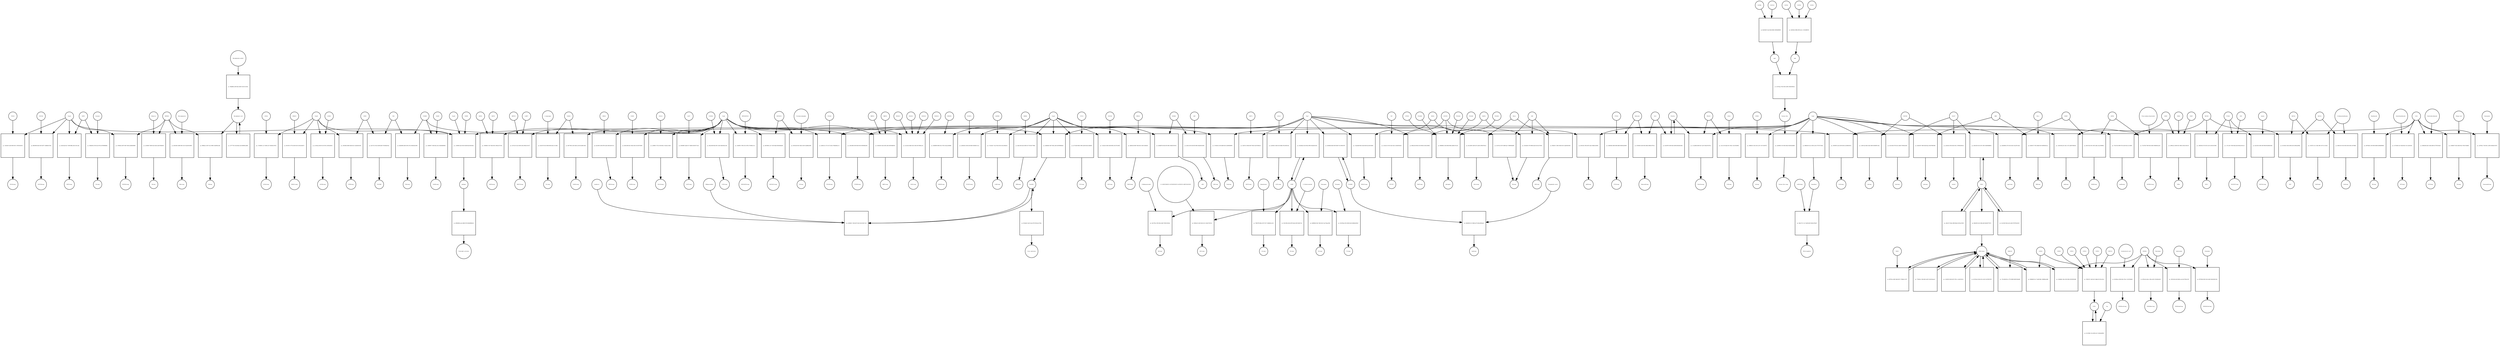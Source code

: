 strict digraph  {
Nsp14 [annotation=urn_miriam_uniprot_P0C6X7, bipartite=0, cls=macromolecule, fontsize=4, label=Nsp14, shape=circle];
"pr_7ed1de01-4a58-4945-9fe7-e78f316e6353" [annotation="", bipartite=1, cls=process, fontsize=4, label="pr_7ed1de01-4a58-4945-9fe7-e78f316e6353", shape=square];
PEG10comp [annotation="urn_miriam_doi_10.1101%2F2020.06.17.156455", bipartite=0, cls=complex, fontsize=4, label=PEG10comp, shape=circle];
PEG10 [annotation=urn_miriam_uniprot_Q86TG7, bipartite=0, cls=macromolecule, fontsize=4, label=PEG10, shape=circle];
"pr_80403904-8a65-4b74-8d77-cb8680c872d6" [annotation="", bipartite=1, cls=process, fontsize=4, label="pr_80403904-8a65-4b74-8d77-cb8680c872d6", shape=square];
ZNF250comp [annotation="urn_miriam_doi_10.1101%2F2020.06.17.156455", bipartite=0, cls=complex, fontsize=4, label=ZNF250comp, shape=circle];
ZNF250 [annotation=urn_miriam_uniprot_P15622, bipartite=0, cls=macromolecule, fontsize=4, label=ZNF250, shape=circle];
SIRT5 [annotation=urn_miriam_uniprot_Q9NXA8, bipartite=0, cls=macromolecule, fontsize=4, label=SIRT5, shape=circle];
"pr_300ab95a-f158-4ced-97d2-e87999686b8c" [annotation="", bipartite=1, cls=process, fontsize=4, label="pr_300ab95a-f158-4ced-97d2-e87999686b8c", shape=square];
SScomp [annotation=urn_miriam_pubmed_17355872, bipartite=0, cls=complex, fontsize=4, label=SScomp, shape=circle];
Suramin [annotation="urn_miriam_pubchem.compound_5361", bipartite=0, cls="simple chemical", fontsize=4, label=Suramin, shape=circle];
"pr_b3dc43ad-0ec7-4f06-88ba-a6fcc50ccebd" [annotation="", bipartite=1, cls=process, fontsize=4, label="pr_b3dc43ad-0ec7-4f06-88ba-a6fcc50ccebd", shape=square];
SIRT5comp [annotation=urn_miriam_pubmed_32353859, bipartite=0, cls=complex, fontsize=4, label=SIRT5comp, shape=circle];
IMPDH2 [annotation=urn_miriam_uniprot_P12268, bipartite=0, cls=macromolecule, fontsize=4, label=IMPDH2, shape=circle];
"pr_a2346d47-58d9-4ea9-ab9a-a8ad756bb300" [annotation="", bipartite=1, cls=process, fontsize=4, label="pr_a2346d47-58d9-4ea9-ab9a-a8ad756bb300", shape=square];
IRcomp [annotation=urn_miriam_pubmed_17139284, bipartite=0, cls=complex, fontsize=4, label=IRcomp, shape=circle];
Ribavirin [annotation="urn_miriam_pubchem.compound_37542|urn_miriam_doi_10.1016%2FS0140-6736(20)31042-4", bipartite=0, cls="simple chemical", fontsize=4, label=Ribavirin, shape=circle];
"pr_d81e08e3-4d89-449c-b3cf-42ea96126690" [annotation="", bipartite=1, cls=process, fontsize=4, label="pr_d81e08e3-4d89-449c-b3cf-42ea96126690", shape=square];
IMercomp [annotation=urn_miriam_pubmed_18506437, bipartite=0, cls=complex, fontsize=4, label=IMercomp, shape=circle];
Mercaptopurine [annotation="urn_miriam_pubchem.compound_667490", bipartite=0, cls="simple chemical", fontsize=4, label=Mercaptopurine, shape=circle];
"Mycophenolate mofetil" [annotation="urn_miriam_pubchem.compound_5281078", bipartite=0, cls="simple chemical", fontsize=4, label="Mycophenolate mofetil", shape=circle];
"pr_f9bbdf8e-af49-46e2-8e89-31d3131c65e9" [annotation="", bipartite=1, cls=process, fontsize=4, label="pr_f9bbdf8e-af49-46e2-8e89-31d3131c65e9", shape=square];
"Mycophenolic acid" [annotation="urn_miriam_pubchem.compound_446541|urn_miriam_pubmed_17496727", bipartite=0, cls="simple chemical", fontsize=4, label="Mycophenolic acid", shape=circle];
"pr_f08b9aa1-e607-4ce2-9080-c9a64f5bc26b" [annotation="", bipartite=1, cls=process, fontsize=4, label="pr_f08b9aa1-e607-4ce2-9080-c9a64f5bc26b", shape=square];
IMcomp [annotation=urn_miriam_pubmed_17496727, bipartite=0, cls=complex, fontsize=4, label=IMcomp, shape=circle];
"pr_47849a5e-d6f7-49b7-9e0b-a0ab6b5f8df0" [annotation="", bipartite=1, cls=process, fontsize=4, label="pr_47849a5e-d6f7-49b7-9e0b-a0ab6b5f8df0", shape=square];
INPDH2comp [annotation=urn_miriam_pubmed_32353859, bipartite=0, cls=complex, fontsize=4, label=INPDH2comp, shape=circle];
Nsp10 [annotation=urn_miriam_uniprot_P0DTD1, bipartite=0, cls=macromolecule, fontsize=4, label=Nsp10, shape=circle];
"pr_c7245b85-cca7-4368-a327-45b58ec49702" [annotation="", bipartite=1, cls=process, fontsize=4, label="pr_c7245b85-cca7-4368-a327-45b58ec49702", shape=square];
AP2A2comp [annotation=urn_miriam_pubmed_32353859, bipartite=0, cls=complex, fontsize=4, label=AP2A2comp, shape=circle];
AP2A2 [annotation=urn_miriam_uniprot_O94973, bipartite=0, cls=macromolecule, fontsize=4, label=AP2A2, shape=circle];
GFER [annotation=urn_miriam_uniprot_P55789, bipartite=0, cls=macromolecule, fontsize=4, label=GFER, shape=circle];
"pr_decf71e1-65cd-4289-beb0-79c9b44a916a" [annotation="", bipartite=1, cls=process, fontsize=4, label="pr_decf71e1-65cd-4289-beb0-79c9b44a916a", shape=square];
FGCOMP [annotation=urn_miriam_pubmed_10592235, bipartite=0, cls=complex, fontsize=4, label=FGCOMP, shape=circle];
FAD [annotation="urn_miriam_pubchem.compound_643975", bipartite=0, cls="simple chemical", fontsize=4, label=FAD, shape=circle];
"pr_c8524642-8d60-4edb-b3ec-b1ab63d51d45" [annotation="", bipartite=1, cls=process, fontsize=4, label="pr_c8524642-8d60-4edb-b3ec-b1ab63d51d45", shape=square];
GFERcomp [annotation=urn_miriam_pubmed_32353859, bipartite=0, cls=complex, fontsize=4, label=GFERcomp, shape=circle];
"pr_96155f11-077d-4c68-9129-5319e2e82671" [annotation="", bipartite=1, cls=process, fontsize=4, label="pr_96155f11-077d-4c68-9129-5319e2e82671", shape=square];
ERGIC1comp [annotation=urn_miriam_pubmed_32353859, bipartite=0, cls=complex, fontsize=4, label=ERGIC1comp, shape=circle];
ERGIC1 [annotation=urn_miriam_uniprot_Q969X5, bipartite=0, cls=macromolecule, fontsize=4, label=ERGIC1, shape=circle];
"pr_ac518eaa-b618-41c8-b79e-a343f2af4d11" [annotation="", bipartite=1, cls=process, fontsize=4, label="pr_ac518eaa-b618-41c8-b79e-a343f2af4d11", shape=square];
AP2M1comp [annotation=urn_miriam_pubmed_32353859, bipartite=0, cls=complex, fontsize=4, label=AP2M1comp, shape=circle];
AP2M1 [annotation=urn_miriam_uniprot_Q96CW1, bipartite=0, cls=macromolecule, fontsize=4, label=AP2M1, shape=circle];
Nsp8 [annotation="urn_miriam_uniprot_P0DTD1|urn_miriam_ncbiprotein_YP_009725304|urn_miriam_taxonomy_2697049", bipartite=0, cls=macromolecule, fontsize=4, label=Nsp8, shape=circle];
"pr_c59466b3-7a67-4e8e-801e-440a2c673142" [annotation="", bipartite=1, cls=process, fontsize=4, label="pr_c59466b3-7a67-4e8e-801e-440a2c673142", shape=square];
SRP54comp [annotation=urn_miriam_pubmed_32353859, bipartite=0, cls=complex, fontsize=4, label=SRP54comp, shape=circle];
SRP54 [annotation=urn_miriam_uniprot_P61011, bipartite=0, cls=macromolecule, fontsize=4, label=SRP54, shape=circle];
SRP19 [annotation=urn_miriam_uniprot_P09132, bipartite=0, cls=macromolecule, fontsize=4, label=SRP19, shape=circle];
"pr_ba1ed87a-fe66-497b-a6a8-208c0a03127a" [annotation="", bipartite=1, cls=process, fontsize=4, label="pr_ba1ed87a-fe66-497b-a6a8-208c0a03127a", shape=square];
DDX10comp [annotation=urn_miriam_pubmed_32353859, bipartite=0, cls=complex, fontsize=4, label=DDX10comp, shape=circle];
DDX10 [annotation=urn_miriam_uniprot_Q13206, bipartite=0, cls=macromolecule, fontsize=4, label=DDX10, shape=circle];
"pr_4c47ee1f-5a23-4459-a50a-f464ec9cf107" [annotation="", bipartite=1, cls=process, fontsize=4, label="pr_4c47ee1f-5a23-4459-a50a-f464ec9cf107", shape=square];
MEPCEcomp [annotation=urn_miriam_pubmed_29845934, bipartite=0, cls=complex, fontsize=4, label=MEPCEcomp, shape=circle];
MEPCE [annotation=urn_miriam_uniprot_Q7L2J0, bipartite=0, cls=macromolecule, fontsize=4, label=MEPCE, shape=circle];
LARP7 [annotation=urn_miriam_uniprot_Q4G0J3, bipartite=0, cls=macromolecule, fontsize=4, label=LARP7, shape=circle];
"pr_bd4c24fb-4bc3-42be-b3fa-91e392791860" [annotation="", bipartite=1, cls=process, fontsize=4, label="pr_bd4c24fb-4bc3-42be-b3fa-91e392791860", shape=square];
NGDNcomp [annotation=urn_miriam_pubmed_32353859, bipartite=0, cls=complex, fontsize=4, label=NGDNcomp, shape=circle];
NGDN [annotation=urn_miriam_uniprot_Q8NEJ9, bipartite=0, cls=macromolecule, fontsize=4, label=NGDN, shape=circle];
NARS2 [annotation=urn_miriam_uniprot_Q96I59, bipartite=0, cls=macromolecule, fontsize=4, label=NARS2, shape=circle];
"pr_421e8176-f5c8-4994-9f44-fa6ec13c34b5" [annotation="", bipartite=1, cls=process, fontsize=4, label="pr_421e8176-f5c8-4994-9f44-fa6ec13c34b5", shape=square];
NLcomp [annotation=urn_miriam_pubmed_16753178, bipartite=0, cls=complex, fontsize=4, label=NLcomp, shape=circle];
"L-Asparagine" [annotation="urn_miriam_pubchem.compound_6267", bipartite=0, cls="simple chemical", fontsize=4, label="L-Asparagine", shape=circle];
"pr_89577d0e-a542-44a9-ac38-6c4ed6fc1bfb" [annotation="", bipartite=1, cls=process, fontsize=4, label="pr_89577d0e-a542-44a9-ac38-6c4ed6fc1bfb", shape=square];
NARS2comp [annotation="urn_miriam_doi_10.1101%2F2020.03.31.019216", bipartite=0, cls=complex, fontsize=4, label=NARS2comp, shape=circle];
Nsp7 [annotation=urn_miriam_uniprot_P0DTD1, bipartite=0, cls=macromolecule, fontsize=4, label=Nsp7, shape=circle];
"pr_332d7c21-883d-4437-99a0-3ee6703fb5cd" [annotation="", bipartite=1, cls=process, fontsize=4, label="pr_332d7c21-883d-4437-99a0-3ee6703fb5cd", shape=square];
SRP72comp [annotation=urn_miriam_pubmed_32353859, bipartite=0, cls=complex, fontsize=4, label=SRP72comp, shape=circle];
SRP72 [annotation=urn_miriam_uniprot_O76094, bipartite=0, cls=macromolecule, fontsize=4, label=SRP72, shape=circle];
"pr_a3049fc7-0722-4158-8d1a-7ea02ac3cb4b" [annotation="", bipartite=1, cls=process, fontsize=4, label="pr_a3049fc7-0722-4158-8d1a-7ea02ac3cb4b", shape=square];
NOL10comp [annotation=urn_miriam_pubmed_32353859, bipartite=0, cls=complex, fontsize=4, label=NOL10comp, shape=circle];
NOL10 [annotation=urn_miriam_uniprot_Q9BSC4, bipartite=0, cls=macromolecule, fontsize=4, label=NOL10, shape=circle];
SEPSECS [annotation=urn_miriam_uniprot_Q9HD40, bipartite=0, cls=macromolecule, fontsize=4, label=SEPSECS, shape=circle];
"pr_6f183cb9-0415-4ddc-b256-f1ad8d6a3498" [annotation="", bipartite=1, cls=process, fontsize=4, label="pr_6f183cb9-0415-4ddc-b256-f1ad8d6a3498", shape=square];
SPcomp [annotation=urn_miriam_pubmed_17194211, bipartite=0, cls=complex, fontsize=4, label=SPcomp, shape=circle];
"Pyridoxal phosphate" [annotation="urn_miriam_pubchem.compound_1051", bipartite=0, cls="simple chemical", fontsize=4, label="Pyridoxal phosphate", shape=circle];
"pr_6467d96c-a5c7-425f-9dab-9f26564dad61" [annotation="", bipartite=1, cls=process, fontsize=4, label="pr_6467d96c-a5c7-425f-9dab-9f26564dad61", shape=square];
SEPSECScomp [annotation=urn_miriam_pubmed_32353859, bipartite=0, cls=complex, fontsize=4, label=SEPSECScomp, shape=circle];
"pr_d03388f3-3ab8-47c7-8dd8-42503b77e3e5" [annotation="", bipartite=1, cls=process, fontsize=4, label="pr_d03388f3-3ab8-47c7-8dd8-42503b77e3e5", shape=square];
AATFcomp [annotation=urn_miriam_pubmed_32353859, bipartite=0, cls=complex, fontsize=4, label=AATFcomp, shape=circle];
AATF [annotation=urn_miriam_uniprot_Q9NY61, bipartite=0, cls=macromolecule, fontsize=4, label=AATF, shape=circle];
MRPS5 [annotation="", bipartite=0, cls=macromolecule, fontsize=4, label=MRPS5, shape=circle];
"pr_03ef4e39-cbde-4285-ad0e-06d7b0bff503" [annotation="", bipartite=1, cls=process, fontsize=4, label="pr_03ef4e39-cbde-4285-ad0e-06d7b0bff503", shape=square];
MRPScomp [annotation=urn_miriam_pubmed_32353859, bipartite=0, cls=complex, fontsize=4, label=MRPScomp, shape=circle];
MRPS2 [annotation=urn_miriam_uniprot_Q9Y399, bipartite=0, cls=macromolecule, fontsize=4, label=MRPS2, shape=circle];
EXOSC2 [annotation=urn_miriam_uniprot_Q13868, bipartite=0, cls=macromolecule, fontsize=4, label=EXOSC2, shape=circle];
"pr_5a1eefcd-4bb5-4e4c-9262-9417086cacfe" [annotation="", bipartite=1, cls=process, fontsize=4, label="pr_5a1eefcd-4bb5-4e4c-9262-9417086cacfe", shape=square];
EXOCcomp [annotation="urn_miriam_pubmed_32353859|urn_miriam_pubmed_28514442", bipartite=0, cls=complex, fontsize=4, label=EXOCcomp, shape=circle];
EXOSC3 [annotation=urn_miriam_uniprot_Q9NQT5, bipartite=0, cls=macromolecule, fontsize=4, label=EXOSC3, shape=circle];
EXOSC5 [annotation=urn_miriam_uniprot_Q9NQT4, bipartite=0, cls=macromolecule, fontsize=4, label=EXOSC5, shape=circle];
EXOSC8 [annotation=urn_miriam_uniprot_Q96B26, bipartite=0, cls=macromolecule, fontsize=4, label=EXOSC8, shape=circle];
FOCAD [annotation=urn_miriam_uniprot_Q5VW36, bipartite=0, cls=macromolecule, fontsize=4, label=FOCAD, shape=circle];
"pr_a88cfe1e-2713-4c72-be4a-7682bd0eac13" [annotation="", bipartite=1, cls=process, fontsize=4, label="pr_a88cfe1e-2713-4c72-be4a-7682bd0eac13", shape=square];
FOCADcomp [annotation="urn_miriam_doi_10.1101%2F2020.06.17.156455", bipartite=0, cls=complex, fontsize=4, label=FOCADcomp, shape=circle];
"pr_d9ae2928-66af-487c-b5fe-4bd1692ee146" [annotation="", bipartite=1, cls=process, fontsize=4, label="pr_d9ae2928-66af-487c-b5fe-4bd1692ee146", shape=square];
CCDCcomp [annotation=urn_miriam_pubmed_32353859, bipartite=0, cls=complex, fontsize=4, label=CCDCcomp, shape=circle];
CCDC86 [annotation=urn_miriam_uniprot_Q9H6F5, bipartite=0, cls=macromolecule, fontsize=4, label=CCDC86, shape=circle];
"pr_32838f7a-7965-427a-87fb-571698e211c3" [annotation="", bipartite=1, cls=process, fontsize=4, label="pr_32838f7a-7965-427a-87fb-571698e211c3", shape=square];
MPHOSPHcomp [annotation=urn_miriam_pubmed_32353859, bipartite=0, cls=complex, fontsize=4, label=MPHOSPHcomp, shape=circle];
MPHOSPH10 [annotation=urn_miriam_uniprot_O00566, bipartite=0, cls=macromolecule, fontsize=4, label=MPHOSPH10, shape=circle];
RHOA [annotation=urn_miriam_uniprot_P61586, bipartite=0, cls=macromolecule, fontsize=4, label=RHOA, shape=circle];
"pr_43e76c2e-f347-4d89-bae7-598f49fab8f9" [annotation="", bipartite=1, cls=process, fontsize=4, label="pr_43e76c2e-f347-4d89-bae7-598f49fab8f9", shape=square];
RGcomp [annotation=urn_miriam_pubmed_10592235, bipartite=0, cls=complex, fontsize=4, label=RGcomp, shape=circle];
GDP [annotation="urn_miriam_pubchem.compound_135398619", bipartite=0, cls="simple chemical", fontsize=4, label=GDP, shape=circle];
"pr_72aa6ad8-99a5-4ea8-b50d-4ac40c91dfd1" [annotation="", bipartite=1, cls=process, fontsize=4, label="pr_72aa6ad8-99a5-4ea8-b50d-4ac40c91dfd1", shape=square];
RHOA7comp [annotation=urn_miriam_pubmed_32353859, bipartite=0, cls=complex, fontsize=4, label=RHOA7comp, shape=circle];
RAB7A [annotation=urn_miriam_uniprot_P51149, bipartite=0, cls=macromolecule, fontsize=4, label=RAB7A, shape=circle];
"pr_235a4efb-373f-4088-a0ad-03cd122759eb" [annotation="", bipartite=1, cls=process, fontsize=4, label="pr_235a4efb-373f-4088-a0ad-03cd122759eb", shape=square];
"pr_806e2e5d-49eb-4124-983d-e3cdfca494d1" [annotation="", bipartite=1, cls=process, fontsize=4, label="pr_806e2e5d-49eb-4124-983d-e3cdfca494d1", shape=square];
RAB7comp [annotation=urn_miriam_pubmed_32353859, bipartite=0, cls=complex, fontsize=4, label=RAB7comp, shape=circle];
COMT [annotation=urn_miriam_uniprot_P21964, bipartite=0, cls=macromolecule, fontsize=4, label=COMT, shape=circle];
"pr_34c5793a-15f9-450e-b2d8-7583012365e4" [annotation="", bipartite=1, cls=process, fontsize=4, label="pr_34c5793a-15f9-450e-b2d8-7583012365e4", shape=square];
MCcomp [annotation=urn_miriam_pubmed_1170911, bipartite=0, cls=complex, fontsize=4, label=MCcomp, shape=circle];
"2-Methoxyestradiol" [annotation="urn_miriam_pubchem.compound_66414", bipartite=0, cls="simple chemical", fontsize=4, label="2-Methoxyestradiol", shape=circle];
"pr_92044e16-3e09-42b3-b112-1bb3273b72cf" [annotation="", bipartite=1, cls=process, fontsize=4, label="pr_92044e16-3e09-42b3-b112-1bb3273b72cf", shape=square];
DNCcomp [annotation=urn_miriam_pubmed_10592235, bipartite=0, cls=complex, fontsize=4, label=DNCcomp, shape=circle];
"(3_4-DIHYDROXY-2-NITROPHENYL)(PHENYL)METHANONE" [annotation="urn_miriam_pubchem.compound_6914595", bipartite=0, cls="simple chemical", fontsize=4, label="(3_4-DIHYDROXY-2-NITROPHENYL)(PHENYL)METHANONE", shape=circle];
"pr_7f8437f9-b06a-4187-9137-14b0b45a1c84" [annotation="", bipartite=1, cls=process, fontsize=4, label="pr_7f8437f9-b06a-4187-9137-14b0b45a1c84", shape=square];
ACcomp [annotation=urn_miriam_pubmed_20196537, bipartite=0, cls=complex, fontsize=4, label=ACcomp, shape=circle];
Ademetionine [annotation="urn_miriam_pubchem.compound_34755", bipartite=0, cls="simple chemical", fontsize=4, label=Ademetionine, shape=circle];
"pr_925a78b2-d41d-4870-bd3a-0827a94617a0" [annotation="", bipartite=1, cls=process, fontsize=4, label="pr_925a78b2-d41d-4870-bd3a-0827a94617a0", shape=square];
DCcomp [annotation=urn_miriam_pubmed_17016423, bipartite=0, cls=complex, fontsize=4, label=DCcomp, shape=circle];
"3_5-Dinitrocatechol" [annotation="urn_miriam_pubchem.compound_3870203", bipartite=0, cls="simple chemical", fontsize=4, label="3_5-Dinitrocatechol", shape=circle];
"pr_6e880b04-38a7-4fb3-8e52-3ae75daa203b" [annotation="", bipartite=1, cls=process, fontsize=4, label="pr_6e880b04-38a7-4fb3-8e52-3ae75daa203b", shape=square];
NCcomp [annotation=urn_miriam_pubmed_12876237, bipartite=0, cls=complex, fontsize=4, label=NCcomp, shape=circle];
Entacapone [annotation="urn_miriam_pubchem.compound_5281081", bipartite=0, cls="simple chemical", fontsize=4, label=Entacapone, shape=circle];
"pr_03c952ba-0523-485d-9a26-d28d0a4549cf" [annotation="", bipartite=1, cls=process, fontsize=4, label="pr_03c952ba-0523-485d-9a26-d28d0a4549cf", shape=square];
TCcomp [annotation=urn_miriam_pubmed_20502133, bipartite=0, cls=complex, fontsize=4, label=TCcomp, shape=circle];
Tolcapone [annotation="urn_miriam_pubchem.compound_4659569", bipartite=0, cls="simple chemical", fontsize=4, label=Tolcapone, shape=circle];
"pr_56a3beba-61a9-462a-8992-83abeb5cfef2" [annotation="", bipartite=1, cls=process, fontsize=4, label="pr_56a3beba-61a9-462a-8992-83abeb5cfef2", shape=square];
pathogen [annotation="urn_miriam_doi_10.1101%2F2020.03.31.019216", bipartite=0, cls=complex, fontsize=4, label=pathogen, shape=circle];
"pr_d859d49d-acbe-4b86-b702-8fe6b99bfcb6" [annotation="", bipartite=1, cls=process, fontsize=4, label="pr_d859d49d-acbe-4b86-b702-8fe6b99bfcb6", shape=square];
Neutrophil_activation [annotation="", bipartite=0, cls=phenotype, fontsize=4, label=Neutrophil_activation, shape=circle];
RALA [annotation=urn_miriam_uniprot_P11233, bipartite=0, cls=macromolecule, fontsize=4, label=RALA, shape=circle];
"pr_f89a05c7-2805-454b-8120-c4ad81481404" [annotation="", bipartite=1, cls=process, fontsize=4, label="pr_f89a05c7-2805-454b-8120-c4ad81481404", shape=square];
GDPcomp [annotation=urn_miriam_pubmed_10592235, bipartite=0, cls=complex, fontsize=4, label=GDPcomp, shape=circle];
"pr_d2ca2665-3a96-4e74-a286-2399247fd1ac" [annotation="", bipartite=1, cls=process, fontsize=4, label="pr_d2ca2665-3a96-4e74-a286-2399247fd1ac", shape=square];
RALAcomp [annotation=urn_miriam_pubmed_32353859, bipartite=0, cls=complex, fontsize=4, label=RALAcomp, shape=circle];
CYB5R3 [annotation=urn_miriam_uniprot_P00387, bipartite=0, cls=macromolecule, fontsize=4, label=CYB5R3, shape=circle];
"pr_fdab5b98-ed64-4199-a70e-e98228a1b396" [annotation="", bipartite=1, cls=process, fontsize=4, label="pr_fdab5b98-ed64-4199-a70e-e98228a1b396", shape=square];
FADcomp [annotation=urn_miriam_pubmed_17016423, bipartite=0, cls=complex, fontsize=4, label=FADcomp, shape=circle];
"pr_32d9d917-149d-4faa-a0ce-9de4bd4f4681" [annotation="", bipartite=1, cls=process, fontsize=4, label="pr_32d9d917-149d-4faa-a0ce-9de4bd4f4681", shape=square];
NADHcomp [annotation=urn_miriam_pubmed_17341833, bipartite=0, cls=complex, fontsize=4, label=NADHcomp, shape=circle];
NADH [annotation="urn_miriam_pubchem.compound_439153", bipartite=0, cls="simple chemical", fontsize=4, label=NADH, shape=circle];
"pr_ee81e08b-169f-49e9-8518-91ff94842206" [annotation="", bipartite=1, cls=process, fontsize=4, label="pr_ee81e08b-169f-49e9-8518-91ff94842206", shape=square];
CYB5R3comp [annotation=urn_miriam_pubmed_32353859, bipartite=0, cls=complex, fontsize=4, label=CYB5R3comp, shape=circle];
"pr_c14ffd90-adc6-40c9-b3d8-60a1659c9dcb" [annotation="", bipartite=1, cls=process, fontsize=4, label="pr_c14ffd90-adc6-40c9-b3d8-60a1659c9dcb", shape=square];
Nsp9 [annotation="urn_miriam_uniprot_P0DTD1|urn_miriam_ncbiprotein_YP_009725305", bipartite=0, cls=macromolecule, fontsize=4, label=Nsp9, shape=circle];
Nsp16 [annotation=urn_miriam_uniprot_P0C6X7, bipartite=0, cls=macromolecule, fontsize=4, label=Nsp16, shape=circle];
NEMF [annotation=urn_miriam_uniprot_O60524, bipartite=0, cls=macromolecule, fontsize=4, label=NEMF, shape=circle];
homodimer [annotation=urn_miriam_pubmed_19153232, bipartite=0, cls=complex, fontsize=4, label=homodimer, shape=circle];
"pr_5bb3c751-11a7-4e88-bb39-28ef4a766ef5" [annotation="", bipartite=1, cls=process, fontsize=4, label="pr_5bb3c751-11a7-4e88-bb39-28ef4a766ef5", shape=square];
RNArecognition [annotation=urn_miriam_pubmed_19153232, bipartite=0, cls=complex, fontsize=4, label=RNArecognition, shape=circle];
ssRNAoligo [annotation=urn_miriam_pubmed_19153232, bipartite=0, cls="nucleic acid feature", fontsize=4, label=ssRNAoligo, shape=circle];
"pr_84882018-32c2-4395-a1d5-1f77b757256d" [annotation="", bipartite=1, cls=process, fontsize=4, label="pr_84882018-32c2-4395-a1d5-1f77b757256d", shape=square];
"pr_aa336e0c-424b-4c45-b8bd-3912e9923c6e" [annotation="", bipartite=1, cls=process, fontsize=4, label="pr_aa336e0c-424b-4c45-b8bd-3912e9923c6e", shape=square];
ACSLcomp [annotation=urn_miriam_pubmed_32353859, bipartite=0, cls=complex, fontsize=4, label=ACSLcomp, shape=circle];
ACSL3 [annotation="", bipartite=0, cls=macromolecule, fontsize=4, label=ACSL3, shape=circle];
CA12 [annotation=urn_miriam_uniprot_O43570, bipartite=0, cls=macromolecule, fontsize=4, label=CA12, shape=circle];
"pr_e00746a8-cc80-49d3-b668-be946b9f9803" [annotation="", bipartite=1, cls=process, fontsize=4, label="pr_e00746a8-cc80-49d3-b668-be946b9f9803", shape=square];
BZcomp [annotation=urn_miriam_pubmed_19119014, bipartite=0, cls=complex, fontsize=4, label=BZcomp, shape=circle];
Benzthiazide [annotation="urn_miriam_pubchem.compound_2343", bipartite=0, cls="simple chemical", fontsize=4, label=Benzthiazide, shape=circle];
"pr_15176a8f-a3c5-44a9-8b11-61c1a62fcb01" [annotation="", bipartite=1, cls=process, fontsize=4, label="pr_15176a8f-a3c5-44a9-8b11-61c1a62fcb01", shape=square];
HFTcomp [annotation=urn_miriam_pubmed_19119014, bipartite=0, cls=complex, fontsize=4, label=HFTcomp, shape=circle];
Hydroflumethiazide [annotation="urn_miriam_pubchem.compound_70876165", bipartite=0, cls="simple chemical", fontsize=4, label=Hydroflumethiazide, shape=circle];
"pr_4844e09a-bbc5-4e8a-8b95-4277f6276a0d" [annotation="", bipartite=1, cls=process, fontsize=4, label="pr_4844e09a-bbc5-4e8a-8b95-4277f6276a0d", shape=square];
HCTcomp [annotation=urn_miriam_pubmed_19119014, bipartite=0, cls=complex, fontsize=4, label=HCTcomp, shape=circle];
Hydrochlorothiazide [annotation="urn_miriam_pubchem.compound_3639", bipartite=0, cls="simple chemical", fontsize=4, label=Hydrochlorothiazide, shape=circle];
"pr_e338b597-183e-4e8b-91bc-f78cb7c0bd96" [annotation="", bipartite=1, cls=process, fontsize=4, label="pr_e338b597-183e-4e8b-91bc-f78cb7c0bd96", shape=square];
EAcomp [annotation=urn_miriam_pubmed_20185318, bipartite=0, cls=complex, fontsize=4, label=EAcomp, shape=circle];
"Ellagic Acid" [annotation="urn_miriam_pubchem.compound_5281855", bipartite=0, cls="simple chemical", fontsize=4, label="Ellagic Acid", shape=circle];
"pr_cad746ca-710d-40cc-a859-e658a8c30374" [annotation="", bipartite=1, cls=process, fontsize=4, label="pr_cad746ca-710d-40cc-a859-e658a8c30374", shape=square];
ZonisamideComp [annotation=urn_miriam_pubmed_19703035, bipartite=0, cls=complex, fontsize=4, label=ZonisamideComp, shape=circle];
Zonisamide [annotation="urn_miriam_pubchem.substance_5734", bipartite=0, cls="simple chemical", fontsize=4, label=Zonisamide, shape=circle];
"pr_c091887d-acda-4295-b61d-acb39855051b" [annotation="", bipartite=1, cls=process, fontsize=4, label="pr_c091887d-acda-4295-b61d-acb39855051b", shape=square];
CA12comp [annotation="urn_miriam_doi_10.1101%2F2020.06.17.156455", bipartite=0, cls=complex, fontsize=4, label=CA12comp, shape=circle];
"pr_4fe06fa6-b6e9-44f3-8dd7-9111099c8787" [annotation="", bipartite=1, cls=process, fontsize=4, label="pr_4fe06fa6-b6e9-44f3-8dd7-9111099c8787", shape=square];
SCARB1 [annotation=urn_miriam_uniprot_Q8WTV0, bipartite=0, cls=macromolecule, fontsize=4, label=SCARB1, shape=circle];
"pr_62b58030-fc1f-49d8-ad73-0d3a29434ea0" [annotation="", bipartite=1, cls=process, fontsize=4, label="pr_62b58030-fc1f-49d8-ad73-0d3a29434ea0", shape=square];
lipidcomp [annotation=urn_miriam_pubmed_16530182, bipartite=0, cls=complex, fontsize=4, label=lipidcomp, shape=circle];
"Phosphatidyl serine" [annotation="urn_miriam_pubchem.compound_6323481", bipartite=0, cls="simple chemical", fontsize=4, label="Phosphatidyl serine", shape=circle];
Nsp12 [annotation=urn_miriam_uniprot_P0DTD1, bipartite=0, cls=macromolecule, fontsize=4, label=Nsp12, shape=circle];
"pr_5bf4f899-490b-432c-97b3-23eaea5496d6" [annotation="", bipartite=1, cls=process, fontsize=4, label="pr_5bf4f899-490b-432c-97b3-23eaea5496d6", shape=square];
MYCBPcomp [annotation=urn_miriam_pubmed_32353859, bipartite=0, cls=complex, fontsize=4, label=MYCBPcomp, shape=circle];
MYCBP2 [annotation=urn_miriam_uniprot_O75592, bipartite=0, cls=macromolecule, fontsize=4, label=MYCBP2, shape=circle];
"pr_ab382eb3-cfdb-4cdf-bb40-2082bf5c12ce" [annotation="", bipartite=1, cls=process, fontsize=4, label="pr_ab382eb3-cfdb-4cdf-bb40-2082bf5c12ce", shape=square];
ZC3H7Acomp [annotation=urn_miriam_pubmed_32353859, bipartite=0, cls=complex, fontsize=4, label=ZC3H7Acomp, shape=circle];
"ZC3H7A " [annotation=urn_miriam_uniprot_Q8IWR0, bipartite=0, cls=macromolecule, fontsize=4, label="ZC3H7A ", shape=circle];
"pr_7c5a5a0c-71aa-47da-813b-5e1bcefbbe3d" [annotation="", bipartite=1, cls=process, fontsize=4, label="pr_7c5a5a0c-71aa-47da-813b-5e1bcefbbe3d", shape=square];
LARPcomp [annotation=urn_miriam_pubmed_32353859, bipartite=0, cls=complex, fontsize=4, label=LARPcomp, shape=circle];
"LARP4B " [annotation=urn_miriam_uniprot_Q92615, bipartite=0, cls=macromolecule, fontsize=4, label="LARP4B ", shape=circle];
"pr_dda2c443-de25-4ff6-9c37-f5fc8e7749be" [annotation="", bipartite=1, cls=process, fontsize=4, label="pr_dda2c443-de25-4ff6-9c37-f5fc8e7749be", shape=square];
RBMcomp [annotation=urn_miriam_pubmed_32353859, bipartite=0, cls=complex, fontsize=4, label=RBMcomp, shape=circle];
RBM41 [annotation=urn_miriam_uniprot_Q96IZ5, bipartite=0, cls=macromolecule, fontsize=4, label=RBM41, shape=circle];
"pr_dc753e46-9b8c-4983-ad28-8224ccd6a6d6" [annotation="", bipartite=1, cls=process, fontsize=4, label="pr_dc753e46-9b8c-4983-ad28-8224ccd6a6d6", shape=square];
TCFcomp [annotation=urn_miriam_pubmed_32353859, bipartite=0, cls=complex, fontsize=4, label=TCFcomp, shape=circle];
TCF12 [annotation=urn_miriam_uniprot_Q99081, bipartite=0, cls=macromolecule, fontsize=4, label=TCF12, shape=circle];
"pr_7ce2ba16-3843-4e6b-98f2-a613374c49f5" [annotation="", bipartite=1, cls=process, fontsize=4, label="pr_7ce2ba16-3843-4e6b-98f2-a613374c49f5", shape=square];
ZNFcomp [annotation=urn_miriam_pubmed_32353859, bipartite=0, cls=complex, fontsize=4, label=ZNFcomp, shape=circle];
ZNF318 [annotation=urn_miriam_uniprot_Q5VUA4, bipartite=0, cls=macromolecule, fontsize=4, label=ZNF318, shape=circle];
BCKDK [annotation=urn_miriam_uniprot_O14874, bipartite=0, cls=macromolecule, fontsize=4, label=BCKDK, shape=circle];
"pr_da61e128-fc48-4f35-89f4-30da45612895" [annotation="", bipartite=1, cls=process, fontsize=4, label="pr_da61e128-fc48-4f35-89f4-30da45612895", shape=square];
ADPcomp [annotation=urn_miriam_pubmed_17016423, bipartite=0, cls=complex, fontsize=4, label=ADPcomp, shape=circle];
ADP [annotation="urn_miriam_pubchem.compound_6022", bipartite=0, cls="simple chemical", fontsize=4, label=ADP, shape=circle];
"pr_4a0bd07d-614b-447d-98fc-0fdd3353301d" [annotation="", bipartite=1, cls=process, fontsize=4, label="pr_4a0bd07d-614b-447d-98fc-0fdd3353301d", shape=square];
s389 [annotation=urn_miriam_pubmed_32353859, bipartite=0, cls=complex, fontsize=4, label=s389, shape=circle];
"pr_dde0bc5d-8667-4fd2-b6c1-b0e7a168e051" [annotation="", bipartite=1, cls=process, fontsize=4, label="pr_dde0bc5d-8667-4fd2-b6c1-b0e7a168e051", shape=square];
SBNOcomp [annotation=urn_miriam_pubmed_32353859, bipartite=0, cls=complex, fontsize=4, label=SBNOcomp, shape=circle];
SBNO1 [annotation=urn_miriam_uniprot_A3KN83, bipartite=0, cls=macromolecule, fontsize=4, label=SBNO1, shape=circle];
Nsp7812 [annotation="urn_miriam_doi_10.1101%2F2020.03.16.993386", bipartite=0, cls=complex, fontsize=4, label=Nsp7812, shape=circle];
"pr_853a6dc5-4af3-4cda-9576-f05a3ea7256e" [annotation="", bipartite=1, cls=process, fontsize=4, label="pr_853a6dc5-4af3-4cda-9576-f05a3ea7256e", shape=square];
virus_replication [annotation="urn_miriam_doi_10.1126%2Fscience.abc1560", bipartite=0, cls=phenotype, fontsize=4, label=virus_replication, shape=circle];
"pr_a54440e7-128b-4637-8e56-28a7e9b17c44" [annotation="", bipartite=1, cls=process, fontsize=4, label="pr_a54440e7-128b-4637-8e56-28a7e9b17c44", shape=square];
"remdesivir " [annotation="urn_miriam_pubchem.compound_121304016", bipartite=0, cls="simple chemical", fontsize=4, label="remdesivir ", shape=circle];
RdRpassembled [annotation=urn_miriam_ncbigene_8673700, bipartite=0, cls="nucleic acid feature", fontsize=4, label=RdRpassembled, shape=circle];
"pr_ebd9e8b1-9d37-40fa-a206-18d7089b44a0" [annotation="", bipartite=1, cls=process, fontsize=4, label="pr_ebd9e8b1-9d37-40fa-a206-18d7089b44a0", shape=square];
ELN [annotation=urn_miriam_uniprot_P15502, bipartite=0, cls=macromolecule, fontsize=4, label=ELN, shape=circle];
"pr_b7d39e6e-4a6f-4952-88de-48902c97f21e" [annotation="", bipartite=1, cls=process, fontsize=4, label="pr_b7d39e6e-4a6f-4952-88de-48902c97f21e", shape=square];
RofecoxibComp [annotation="urn_miriam_pubmed_17620346|urn_miriam_pubmed_16679386", bipartite=0, cls=complex, fontsize=4, label=RofecoxibComp, shape=circle];
Rofecoxib [annotation="urn_miriam_pubchem.compound_5090", bipartite=0, cls="simple chemical", fontsize=4, label=Rofecoxib, shape=circle];
EDNRA [annotation=urn_miriam_uniprot_P25101, bipartite=0, cls=macromolecule, fontsize=4, label=EDNRA, shape=circle];
"pr_641482aa-25d8-428c-b74a-c7a1f233bd44" [annotation="", bipartite=1, cls=process, fontsize=4, label="pr_641482aa-25d8-428c-b74a-c7a1f233bd44", shape=square];
EDNRAcetComp [annotation=urn_miriam_pubmed_10727528, bipartite=0, cls=complex, fontsize=4, label=EDNRAcetComp, shape=circle];
"Acetylsalicylic acid" [annotation="urn_miriam_pubchem.compound_2244", bipartite=0, cls="simple chemical", fontsize=4, label="Acetylsalicylic acid", shape=circle];
"pr_d874ec9a-dbcc-458a-a493-313b348cdfc8" [annotation="", bipartite=1, cls=process, fontsize=4, label="pr_d874ec9a-dbcc-458a-a493-313b348cdfc8", shape=square];
EDNRMacComp [annotation="urn_miriam_pubmed_24261583|urn_miriam_pubmed_22862294|urn_miriam_pubmed_22458347", bipartite=0, cls=complex, fontsize=4, label=EDNRMacComp, shape=circle];
Macitentan [annotation="urn_miriam_pubchem.compound_16004692", bipartite=0, cls="simple chemical", fontsize=4, label=Macitentan, shape=circle];
"pr_25610cb6-bc89-46bf-aced-dc07285a153f" [annotation="", bipartite=1, cls=process, fontsize=4, label="pr_25610cb6-bc89-46bf-aced-dc07285a153f", shape=square];
EDNRAmbComp [annotation=urn_miriam_pubmed_20811346, bipartite=0, cls=complex, fontsize=4, label=EDNRAmbComp, shape=circle];
Ambrisentan [annotation="urn_miriam_pubchem.compound_6918493", bipartite=0, cls="simple chemical", fontsize=4, label=Ambrisentan, shape=circle];
"pr_9f7595b4-9d35-45e5-bd26-5db23462214b" [annotation="", bipartite=1, cls=process, fontsize=4, label="pr_9f7595b4-9d35-45e5-bd26-5db23462214b", shape=square];
EDNRASitaComp [annotation=urn_miriam_pubmed_17472992, bipartite=0, cls=complex, fontsize=4, label=EDNRASitaComp, shape=circle];
Sitaxentan [annotation="urn_miriam_pubchem.compound_643975", bipartite=0, cls="simple chemical", fontsize=4, label=Sitaxentan, shape=circle];
AIFM1 [annotation=urn_miriam_uniprot_O95831, bipartite=0, cls=macromolecule, fontsize=4, label=AIFM1, shape=circle];
"pr_75c67fe9-7b9f-4022-bd56-39840652ae36" [annotation="", bipartite=1, cls=process, fontsize=4, label="pr_75c67fe9-7b9f-4022-bd56-39840652ae36", shape=square];
AIFMFlaComp [annotation="urn_miriam_pubmed_17016423|urn_miriam_pubmed_17139284|urn_miriam_pubmed_10592235", bipartite=0, cls=complex, fontsize=4, label=AIFMFlaComp, shape=circle];
"Flavin adenine dinucleotide" [annotation="urn_miriam_pubchem.compound_643975", bipartite=0, cls="simple chemical", fontsize=4, label="Flavin adenine dinucleotide", shape=circle];
PCSK1 [annotation="", bipartite=0, cls=macromolecule, fontsize=4, label=PCSK1, shape=circle];
"pr_c75cc3b1-7d58-45bd-afa8-9d41a4315ec3" [annotation="", bipartite=1, cls=process, fontsize=4, label="pr_c75cc3b1-7d58-45bd-afa8-9d41a4315ec3", shape=square];
NECENVComp [annotation=urn_miriam_pubmed_8940009, bipartite=0, cls=complex, fontsize=4, label=NECENVComp, shape=circle];
ENV [annotation="urn_miriam_uniprot_A0A517FIL8|urn_miriam_taxonomy_11676", bipartite=0, cls=macromolecule, fontsize=4, label=ENV, shape=circle];
"pr_4ea16332-5b95-45ff-9f6d-f9ed3861d3dc" [annotation="", bipartite=1, cls=process, fontsize=4, label="pr_4ea16332-5b95-45ff-9f6d-f9ed3861d3dc", shape=square];
NECINsComp [annotation="urn_miriam_pubmed_17016423|urn_miriam_pubmed_17139284", bipartite=0, cls=complex, fontsize=4, label=NECINsComp, shape=circle];
Insulin [annotation=urn_miriam_uniprot_P01308, bipartite=0, cls=macromolecule, fontsize=4, label=Insulin, shape=circle];
MAT2A [annotation=urn_miriam_uniprot_P31153, bipartite=0, cls=macromolecule, fontsize=4, label=MAT2A, shape=circle];
"pr_cf13f27e-3cc1-4fdc-8f6c-02711c1c45ed" [annotation="", bipartite=1, cls=process, fontsize=4, label="pr_cf13f27e-3cc1-4fdc-8f6c-02711c1c45ed", shape=square];
SAdComp2 [annotation="urn_miriam_pubmed_12660248|urn_miriam_pubmed_12023972|urn_miriam_pubmed_11596649", bipartite=0, cls=complex, fontsize=4, label=SAdComp2, shape=circle];
"S-Adenosylmethionine" [annotation="urn_miriam_pubchem.compound_34755", bipartite=0, cls="simple chemical", fontsize=4, label="S-Adenosylmethionine", shape=circle];
PTGS2 [annotation="", bipartite=0, cls=macromolecule, fontsize=4, label=PTGS2, shape=circle];
"pr_e44d39a6-e8b0-4064-8db0-9d450a2d2909" [annotation="", bipartite=1, cls=process, fontsize=4, label="pr_e44d39a6-e8b0-4064-8db0-9d450a2d2909", shape=square];
PTGScomp [annotation=urn_miriam_pubmed_20724158, bipartite=0, cls=complex, fontsize=4, label=PTGScomp, shape=circle];
MAT1A [annotation=urn_miriam_uniprot_Q00266, bipartite=0, cls=macromolecule, fontsize=4, label=MAT1A, shape=circle];
"pr_06831e55-4332-403e-b610-4b5ccd57d6d6" [annotation="", bipartite=1, cls=process, fontsize=4, label="pr_06831e55-4332-403e-b610-4b5ccd57d6d6", shape=square];
SAdComp [annotation="urn_miriam_pubmed_12631701|urn_miriam_pubmed_12060674|urn_miriam_pubmed_11301045|urn_miriam_pubmed_12660248", bipartite=0, cls=complex, fontsize=4, label=SAdComp, shape=circle];
Fibrillin [annotation=urn_miriam_pubmed_8702639, bipartite=0, cls=complex, fontsize=4, label=Fibrillin, shape=circle];
"pr_02e59f78-3560-4fa0-a698-b91b026cb4fa" [annotation="", bipartite=1, cls=process, fontsize=4, label="pr_02e59f78-3560-4fa0-a698-b91b026cb4fa", shape=square];
"EDN1-homo" [annotation=urn_miriam_pubmed_17678888, bipartite=0, cls=complex, fontsize=4, label="EDN1-homo", shape=circle];
"pr_770445a1-230d-48fc-bd47-b15b105aaee3" [annotation="", bipartite=1, cls=process, fontsize=4, label="pr_770445a1-230d-48fc-bd47-b15b105aaee3", shape=square];
"pr_d91c8e3c-f9fa-4fd7-aba4-18bbe3e2f600" [annotation="", bipartite=1, cls=process, fontsize=4, label="pr_d91c8e3c-f9fa-4fd7-aba4-18bbe3e2f600", shape=square];
gtf2f2comp [annotation=urn_miriam_pubmed_32353859, bipartite=0, cls=complex, fontsize=4, label=gtf2f2comp, shape=circle];
GTF2F2 [annotation="urn_miriam_uniprot_P13984|urn_miriam_pubmed_10428810", bipartite=0, cls=macromolecule, fontsize=4, label=GTF2F2, shape=circle];
"pr_1c1aa68b-d308-43e7-aa47-02fee670379a" [annotation="", bipartite=1, cls=process, fontsize=4, label="pr_1c1aa68b-d308-43e7-aa47-02fee670379a", shape=square];
Fibrillincomp [annotation=urn_miriam_pubmed_32353859, bipartite=0, cls=complex, fontsize=4, label=Fibrillincomp, shape=circle];
FBLN5 [annotation="", bipartite=0, cls=macromolecule, fontsize=4, label=FBLN5, shape=circle];
"pr_c32b150d-a2fc-42ec-a732-a4d6759d02e0" [annotation="", bipartite=1, cls=process, fontsize=4, label="pr_c32b150d-a2fc-42ec-a732-a4d6759d02e0", shape=square];
nek9comp [annotation=urn_miriam_pubmed_32353859, bipartite=0, cls=complex, fontsize=4, label=nek9comp, shape=circle];
NEK9 [annotation=urn_miriam_uniprot_Q8TD19, bipartite=0, cls=macromolecule, fontsize=4, label=NEK9, shape=circle];
"pr_e6ed4948-c074-4332-b3e0-c6acdf7c0a9c" [annotation="", bipartite=1, cls=process, fontsize=4, label="pr_e6ed4948-c074-4332-b3e0-c6acdf7c0a9c", shape=square];
spartcomp [annotation=urn_miriam_pubmed_32353859, bipartite=0, cls=complex, fontsize=4, label=spartcomp, shape=circle];
SPART [annotation=urn_miriam_uniprot_Q8N0X7, bipartite=0, cls=macromolecule, fontsize=4, label=SPART, shape=circle];
"pr_284b0e1f-c9e2-4321-ad71-1017cd01ff72" [annotation="", bipartite=1, cls=process, fontsize=4, label="pr_284b0e1f-c9e2-4321-ad71-1017cd01ff72", shape=square];
eifcomp [annotation=urn_miriam_pubmed_32353859, bipartite=0, cls=complex, fontsize=4, label=eifcomp, shape=circle];
EIF4H [annotation="urn_miriam_uniprot_Q15056|urn_miriam_pubmed_10585411|urn_miriam_pubmed_11418588", bipartite=0, cls=macromolecule, fontsize=4, label=EIF4H, shape=circle];
"pr_fee5129d-3793-4e15-a8bf-5795f4ee0ef0" [annotation="", bipartite=1, cls=process, fontsize=4, label="pr_fee5129d-3793-4e15-a8bf-5795f4ee0ef0", shape=square];
dcafcomp [annotation=urn_miriam_pubmed_32353859, bipartite=0, cls=complex, fontsize=4, label=dcafcomp, shape=circle];
DCAF7 [annotation="urn_miriam_uniprot_P61962|urn_miriam_pubmed_16887337|urn_miriam_pubmed_16949367", bipartite=0, cls=macromolecule, fontsize=4, label=DCAF7, shape=circle];
"pr_1e0911ad-5b0e-42de-9280-45649967cd5a" [annotation="", bipartite=1, cls=process, fontsize=4, label="pr_1e0911ad-5b0e-42de-9280-45649967cd5a", shape=square];
znfcomp [annotation=urn_miriam_pubmed_32353859, bipartite=0, cls=complex, fontsize=4, label=znfcomp, shape=circle];
ZNF503 [annotation=urn_miriam_uniprot_Q96F45, bipartite=0, cls=macromolecule, fontsize=4, label=ZNF503, shape=circle];
"pr_a85a01f5-7b80-4428-8eaa-93637989338b" [annotation="", bipartite=1, cls=process, fontsize=4, label="pr_a85a01f5-7b80-4428-8eaa-93637989338b", shape=square];
mibcomp [annotation=urn_miriam_pubmed_32353859, bipartite=0, cls=complex, fontsize=4, label=mibcomp, shape=circle];
MIB1 [annotation="urn_miriam_uniprot_Q86YT6|urn_miriam_pubmed_24185901", bipartite=0, cls=macromolecule, fontsize=4, label=MIB1, shape=circle];
"pr_aefa56cd-3f54-4b1b-941c-67906324012b" [annotation="", bipartite=1, cls=process, fontsize=4, label="pr_aefa56cd-3f54-4b1b-941c-67906324012b", shape=square];
dcafznf [annotation=urn_miriam_pubmed_27705803, bipartite=0, cls=complex, fontsize=4, label=dcafznf, shape=circle];
"pr_aa56090e-1fc9-4f42-9bed-36e65fad4d68" [annotation="", bipartite=1, cls=process, fontsize=4, label="pr_aa56090e-1fc9-4f42-9bed-36e65fad4d68", shape=square];
"Nuclear Pore comp" [annotation=urn_miriam_pubmed_32353859, bipartite=0, cls=complex, fontsize=4, label="Nuclear Pore comp", shape=circle];
"Nuclear Pore" [annotation=urn_miriam_pubmed_32296183, bipartite=0, cls=complex, fontsize=4, label="Nuclear Pore", shape=circle];
NUP214 [annotation=urn_miriam_uniprot_P35658, bipartite=0, cls=macromolecule, fontsize=4, label=NUP214, shape=circle];
"pr_8bc9feb9-7aab-462d-b98d-32902b4f6609" [annotation="", bipartite=1, cls=process, fontsize=4, label="pr_8bc9feb9-7aab-462d-b98d-32902b4f6609", shape=square];
nup2 [annotation=urn_miriam_pubmed_9049309, bipartite=0, cls=complex, fontsize=4, label=nup2, shape=circle];
NUP88 [annotation="urn_miriam_uniprot_Q99567|urn_miriam_pubmed_30543681", bipartite=0, cls=macromolecule, fontsize=4, label=NUP88, shape=circle];
"pr_dc074aaa-7823-4025-a960-234b52f644c5" [annotation="", bipartite=1, cls=process, fontsize=4, label="pr_dc074aaa-7823-4025-a960-234b52f644c5", shape=square];
nup1 [annotation=urn_miriam_pubmed_12196509, bipartite=0, cls=complex, fontsize=4, label=nup1, shape=circle];
"pr_5c2bce21-b7d1-4aef-a0e2-1efeb0550ed2" [annotation="", bipartite=1, cls=process, fontsize=4, label="pr_5c2bce21-b7d1-4aef-a0e2-1efeb0550ed2", shape=square];
"TAT-HIV" [annotation=urn_miriam_pubmed_8934526, bipartite=0, cls=complex, fontsize=4, label="TAT-HIV", shape=circle];
TAT [annotation="urn_miriam_uniprot_A6MI22|urn_miriam_taxonomy_11676", bipartite=0, cls=macromolecule, fontsize=4, label=TAT, shape=circle];
EDN1 [annotation=urn_miriam_ncbigene_1906, bipartite=0, cls="nucleic acid feature", fontsize=4, label=EDN1, shape=circle];
"pr_84fa9f2f-6c42-43b8-afbf-9dd16077457c" [annotation="", bipartite=1, cls=process, fontsize=4, label="pr_84fa9f2f-6c42-43b8-afbf-9dd16077457c", shape=square];
BAG6 [annotation=urn_miriam_uniprot_P46379, bipartite=0, cls=macromolecule, fontsize=4, label=BAG6, shape=circle];
"pr_f8f720ce-b8f2-4b40-8917-379bb5c1337f" [annotation="", bipartite=1, cls=process, fontsize=4, label="pr_f8f720ce-b8f2-4b40-8917-379bb5c1337f", shape=square];
Vpr [annotation="urn_miriam_uniprot_I2A5W5|urn_miriam_taxonomy_11676", bipartite=0, cls=macromolecule, fontsize=4, label=Vpr, shape=circle];
"pr_01e7646f-c33e-4905-bcf1-31d45ab099cf" [annotation="", bipartite=1, cls=process, fontsize=4, label="pr_01e7646f-c33e-4905-bcf1-31d45ab099cf", shape=square];
COPS [annotation=urn_miriam_pubmed_16045761, bipartite=0, cls=complex, fontsize=4, label=COPS, shape=circle];
"pr_8386d603-9cc7-4e88-9b8c-26df68a2e48b" [annotation="", bipartite=1, cls=process, fontsize=4, label="pr_8386d603-9cc7-4e88-9b8c-26df68a2e48b", shape=square];
COPS6 [annotation=urn_miriam_uniprot_Q7L5N1, bipartite=0, cls=macromolecule, fontsize=4, label=COPS6, shape=circle];
"pr_176c2484-85cc-477b-9808-9d583100a606" [annotation="", bipartite=1, cls=process, fontsize=4, label="pr_176c2484-85cc-477b-9808-9d583100a606", shape=square];
UBQLN4 [annotation=urn_miriam_uniprot_Q9NRR5, bipartite=0, cls=macromolecule, fontsize=4, label=UBQLN4, shape=circle];
"pr_414b6dfa-1fde-4194-930b-393250f229d0" [annotation="", bipartite=1, cls=process, fontsize=4, label="pr_414b6dfa-1fde-4194-930b-393250f229d0", shape=square];
"pr_7a76a923-2156-4dd0-83c6-2a9605fb99f5" [annotation="", bipartite=1, cls=process, fontsize=4, label="pr_7a76a923-2156-4dd0-83c6-2a9605fb99f5", shape=square];
NspComp [annotation=urn_miriam_pubmed_32296183, bipartite=0, cls=complex, fontsize=4, label=NspComp, shape=circle];
"pr_d0a751a9-e5fc-4453-ad6a-cdac2f90f6fe" [annotation="", bipartite=1, cls=process, fontsize=4, label="pr_d0a751a9-e5fc-4453-ad6a-cdac2f90f6fe", shape=square];
SPARTcomp [annotation=urn_miriam_pubmed_19765186, bipartite=0, cls=complex, fontsize=4, label=SPARTcomp, shape=circle];
MAT2B [annotation="urn_miriam_uniprot_Q9NZL9|urn_miriam_pubmed_10644686|urn_miriam_pubmed_23189196|urn_miriam_pubmed_25075345|urn_miriam_pubmed_23425511", bipartite=0, cls=macromolecule, fontsize=4, label=MAT2B, shape=circle];
"pr_138f254d-317d-41f3-a3c9-a1fe0c4319b6" [annotation="", bipartite=1, cls=process, fontsize=4, label="pr_138f254d-317d-41f3-a3c9-a1fe0c4319b6", shape=square];
NEC1 [annotation=urn_miriam_pubmed_25544563, bipartite=0, cls=complex, fontsize=4, label=NEC1, shape=circle];
"pr_82208c73-7952-4bb6-815f-056f96e4fcae" [annotation="", bipartite=1, cls=process, fontsize=4, label="pr_82208c73-7952-4bb6-815f-056f96e4fcae", shape=square];
MIBcomp [annotation=urn_miriam_pubmed_21985982, bipartite=0, cls=complex, fontsize=4, label=MIBcomp, shape=circle];
DLL1 [annotation=urn_miriam_uniprot_O00548, bipartite=0, cls=macromolecule, fontsize=4, label=DLL1, shape=circle];
"pr_7153a75d-398f-4716-a5a9-4e5cc2c10d56" [annotation="", bipartite=1, cls=process, fontsize=4, label="pr_7153a75d-398f-4716-a5a9-4e5cc2c10d56", shape=square];
mat2bcomp [annotation=urn_miriam_pubmed_32353859, bipartite=0, cls=complex, fontsize=4, label=mat2bcomp, shape=circle];
"pr_1eecc1f4-3bab-4511-9bec-32cef19a9601" [annotation="", bipartite=1, cls=process, fontsize=4, label="pr_1eecc1f4-3bab-4511-9bec-32cef19a9601", shape=square];
LOXcomp [annotation=urn_miriam_pubmed_14745449, bipartite=0, cls=complex, fontsize=4, label=LOXcomp, shape=circle];
LOXL1 [annotation=urn_miriam_uniprot_Q08397, bipartite=0, cls=macromolecule, fontsize=4, label=LOXL1, shape=circle];
"pr_0c535d12-3b1b-4208-af3d-3e08eaafffdd" [annotation="", bipartite=1, cls=process, fontsize=4, label="pr_0c535d12-3b1b-4208-af3d-3e08eaafffdd", shape=square];
MAT [annotation=urn_miriam_pubmed_12671891, bipartite=0, cls=complex, fontsize=4, label=MAT, shape=circle];
COPS2 [annotation=urn_miriam_uniprot_P61201, bipartite=0, cls=macromolecule, fontsize=4, label=COPS2, shape=circle];
"pr_74f61547-1e80-42a7-bdbb-8113f1a3c8ce" [annotation="", bipartite=1, cls=process, fontsize=4, label="pr_74f61547-1e80-42a7-bdbb-8113f1a3c8ce", shape=square];
COPS4 [annotation=urn_miriam_uniprot_Q9UBW8, bipartite=0, cls=macromolecule, fontsize=4, label=COPS4, shape=circle];
COPS5 [annotation=urn_miriam_uniprot_Q92905, bipartite=0, cls=macromolecule, fontsize=4, label=COPS5, shape=circle];
COPS7A [annotation=urn_miriam_uniprot_Q9UBW8, bipartite=0, cls=macromolecule, fontsize=4, label=COPS7A, shape=circle];
COPS8 [annotation=urn_miriam_uniprot_Q99627, bipartite=0, cls=macromolecule, fontsize=4, label=COPS8, shape=circle];
"pr_a7a89333-6266-4637-878c-cc3a6516351c" [annotation="", bipartite=1, cls=process, fontsize=4, label="pr_a7a89333-6266-4637-878c-cc3a6516351c", shape=square];
"pr_8a7542a2-61b6-4312-a542-5cb70857df74" [annotation="", bipartite=1, cls=process, fontsize=4, label="pr_8a7542a2-61b6-4312-a542-5cb70857df74", shape=square];
"pr_5a123d1f-0feb-4a10-adf2-6795766c4016" [annotation="", bipartite=1, cls=process, fontsize=4, label="pr_5a123d1f-0feb-4a10-adf2-6795766c4016", shape=square];
"pr_a099ecae-4389-4551-9082-e41be1343c50" [annotation="", bipartite=1, cls=process, fontsize=4, label="pr_a099ecae-4389-4551-9082-e41be1343c50", shape=square];
NEKs [annotation=urn_miriam_pubmed_28514442, bipartite=0, cls=complex, fontsize=4, label=NEKs, shape=circle];
NEK7 [annotation=urn_miriam_uniprot_Q8TDX7, bipartite=0, cls=macromolecule, fontsize=4, label=NEK7, shape=circle];
NEK6 [annotation=urn_miriam_uniprot_Q9HC98, bipartite=0, cls=macromolecule, fontsize=4, label=NEK6, shape=circle];
"pr_f69d6682-3c8d-409d-90b4-ad04dc7d1cd3" [annotation="", bipartite=1, cls=process, fontsize=4, label="pr_f69d6682-3c8d-409d-90b4-ad04dc7d1cd3", shape=square];
gtfrnapoly [annotation=urn_miriam_pubmed_26344197, bipartite=0, cls=complex, fontsize=4, label=gtfrnapoly, shape=circle];
GTF2B [annotation=urn_miriam_uniprot_Q00403, bipartite=0, cls=macromolecule, fontsize=4, label=GTF2B, shape=circle];
POLR2A [annotation=urn_miriam_uniprot_P30876, bipartite=0, cls=macromolecule, fontsize=4, label=POLR2A, shape=circle];
POLR2B [annotation=urn_miriam_uniprot_P30876, bipartite=0, cls=macromolecule, fontsize=4, label=POLR2B, shape=circle];
POLR2E [annotation=urn_miriam_uniprot_P19388, bipartite=0, cls=macromolecule, fontsize=4, label=POLR2E, shape=circle];
POLR2G [annotation=urn_miriam_uniprot_P62487, bipartite=0, cls=macromolecule, fontsize=4, label=POLR2G, shape=circle];
NUP54 [annotation=urn_miriam_uniprot_Q7Z3B4, bipartite=0, cls=macromolecule, fontsize=4, label=NUP54, shape=circle];
"pr_42d10bcb-9d0b-4950-abc1-c51fe0d00510" [annotation="", bipartite=1, cls=process, fontsize=4, label="pr_42d10bcb-9d0b-4950-abc1-c51fe0d00510", shape=square];
NUP58 [annotation=urn_miriam_uniprot_Q9BVL2, bipartite=0, cls=macromolecule, fontsize=4, label=NUP58, shape=circle];
NUP62 [annotation=urn_miriam_uniprot_P37198, bipartite=0, cls=macromolecule, fontsize=4, label=NUP62, shape=circle];
"pr_e94cf137-82de-4989-8d6a-9fc39ee7d933" [annotation="", bipartite=1, cls=process, fontsize=4, label="pr_e94cf137-82de-4989-8d6a-9fc39ee7d933", shape=square];
"pr_e83412f9-c831-407c-8f55-36d509d8895c" [annotation="", bipartite=1, cls=process, fontsize=4, label="pr_e83412f9-c831-407c-8f55-36d509d8895c", shape=square];
"pr_2377773b-11bd-4bab-a3af-bf6660cad0f4" [annotation="", bipartite=1, cls=process, fontsize=4, label="pr_2377773b-11bd-4bab-a3af-bf6660cad0f4", shape=square];
Nsp14 -> "pr_7ed1de01-4a58-4945-9fe7-e78f316e6353"  [annotation="", interaction_type=consumption];
Nsp14 -> "pr_80403904-8a65-4b74-8d77-cb8680c872d6"  [annotation="", interaction_type=consumption];
Nsp14 -> "pr_b3dc43ad-0ec7-4f06-88ba-a6fcc50ccebd"  [annotation="", interaction_type=consumption];
Nsp14 -> "pr_47849a5e-d6f7-49b7-9e0b-a0ab6b5f8df0"  [annotation="", interaction_type=consumption];
Nsp14 -> "pr_c14ffd90-adc6-40c9-b3d8-60a1659c9dcb"  [annotation="", interaction_type=consumption];
"pr_7ed1de01-4a58-4945-9fe7-e78f316e6353" -> PEG10comp  [annotation="", interaction_type=production];
PEG10 -> "pr_7ed1de01-4a58-4945-9fe7-e78f316e6353"  [annotation="", interaction_type=consumption];
"pr_80403904-8a65-4b74-8d77-cb8680c872d6" -> ZNF250comp  [annotation="", interaction_type=production];
ZNF250 -> "pr_80403904-8a65-4b74-8d77-cb8680c872d6"  [annotation="", interaction_type=consumption];
SIRT5 -> "pr_300ab95a-f158-4ced-97d2-e87999686b8c"  [annotation="", interaction_type=consumption];
SIRT5 -> "pr_b3dc43ad-0ec7-4f06-88ba-a6fcc50ccebd"  [annotation="", interaction_type=consumption];
"pr_300ab95a-f158-4ced-97d2-e87999686b8c" -> SScomp  [annotation="", interaction_type=production];
Suramin -> "pr_300ab95a-f158-4ced-97d2-e87999686b8c"  [annotation="", interaction_type=consumption];
"pr_b3dc43ad-0ec7-4f06-88ba-a6fcc50ccebd" -> SIRT5comp  [annotation="", interaction_type=production];
IMPDH2 -> "pr_a2346d47-58d9-4ea9-ab9a-a8ad756bb300"  [annotation="", interaction_type=consumption];
IMPDH2 -> "pr_d81e08e3-4d89-449c-b3cf-42ea96126690"  [annotation="", interaction_type=consumption];
IMPDH2 -> "pr_f08b9aa1-e607-4ce2-9080-c9a64f5bc26b"  [annotation="", interaction_type=consumption];
IMPDH2 -> "pr_47849a5e-d6f7-49b7-9e0b-a0ab6b5f8df0"  [annotation="", interaction_type=consumption];
"pr_a2346d47-58d9-4ea9-ab9a-a8ad756bb300" -> IRcomp  [annotation="", interaction_type=production];
Ribavirin -> "pr_a2346d47-58d9-4ea9-ab9a-a8ad756bb300"  [annotation="", interaction_type=consumption];
"pr_d81e08e3-4d89-449c-b3cf-42ea96126690" -> IMercomp  [annotation="", interaction_type=production];
Mercaptopurine -> "pr_d81e08e3-4d89-449c-b3cf-42ea96126690"  [annotation="", interaction_type=consumption];
"Mycophenolate mofetil" -> "pr_f9bbdf8e-af49-46e2-8e89-31d3131c65e9"  [annotation="", interaction_type=consumption];
"pr_f9bbdf8e-af49-46e2-8e89-31d3131c65e9" -> "Mycophenolic acid"  [annotation="", interaction_type=production];
"Mycophenolic acid" -> "pr_f08b9aa1-e607-4ce2-9080-c9a64f5bc26b"  [annotation="", interaction_type=consumption];
"Mycophenolic acid" -> "pr_2377773b-11bd-4bab-a3af-bf6660cad0f4"  [annotation="", interaction_type=consumption];
"pr_f08b9aa1-e607-4ce2-9080-c9a64f5bc26b" -> IMcomp  [annotation="", interaction_type=production];
"pr_47849a5e-d6f7-49b7-9e0b-a0ab6b5f8df0" -> INPDH2comp  [annotation="", interaction_type=production];
Nsp10 -> "pr_c7245b85-cca7-4368-a327-45b58ec49702"  [annotation="", interaction_type=consumption];
Nsp10 -> "pr_c8524642-8d60-4edb-b3ec-b1ab63d51d45"  [annotation="", interaction_type=consumption];
Nsp10 -> "pr_96155f11-077d-4c68-9129-5319e2e82671"  [annotation="", interaction_type=consumption];
Nsp10 -> "pr_ac518eaa-b618-41c8-b79e-a343f2af4d11"  [annotation="", interaction_type=consumption];
Nsp10 -> "pr_c14ffd90-adc6-40c9-b3d8-60a1659c9dcb"  [annotation="", interaction_type=consumption];
"pr_c7245b85-cca7-4368-a327-45b58ec49702" -> AP2A2comp  [annotation="", interaction_type=production];
AP2A2 -> "pr_c7245b85-cca7-4368-a327-45b58ec49702"  [annotation="", interaction_type=consumption];
GFER -> "pr_decf71e1-65cd-4289-beb0-79c9b44a916a"  [annotation="", interaction_type=consumption];
GFER -> "pr_c8524642-8d60-4edb-b3ec-b1ab63d51d45"  [annotation="", interaction_type=consumption];
"pr_decf71e1-65cd-4289-beb0-79c9b44a916a" -> FGCOMP  [annotation="", interaction_type=production];
FAD -> "pr_decf71e1-65cd-4289-beb0-79c9b44a916a"  [annotation="", interaction_type=consumption];
FAD -> "pr_fdab5b98-ed64-4199-a70e-e98228a1b396"  [annotation="", interaction_type=consumption];
"pr_c8524642-8d60-4edb-b3ec-b1ab63d51d45" -> GFERcomp  [annotation="", interaction_type=production];
"pr_96155f11-077d-4c68-9129-5319e2e82671" -> ERGIC1comp  [annotation="", interaction_type=production];
ERGIC1 -> "pr_96155f11-077d-4c68-9129-5319e2e82671"  [annotation="", interaction_type=consumption];
"pr_ac518eaa-b618-41c8-b79e-a343f2af4d11" -> AP2M1comp  [annotation="", interaction_type=production];
AP2M1 -> "pr_ac518eaa-b618-41c8-b79e-a343f2af4d11"  [annotation="", interaction_type=consumption];
Nsp8 -> "pr_c59466b3-7a67-4e8e-801e-440a2c673142"  [annotation="", interaction_type=consumption];
Nsp8 -> "pr_ba1ed87a-fe66-497b-a6a8-208c0a03127a"  [annotation="", interaction_type=consumption];
Nsp8 -> "pr_4c47ee1f-5a23-4459-a50a-f464ec9cf107"  [annotation="", interaction_type=consumption];
Nsp8 -> "pr_bd4c24fb-4bc3-42be-b3fa-91e392791860"  [annotation="", interaction_type=consumption];
Nsp8 -> "pr_89577d0e-a542-44a9-ac38-6c4ed6fc1bfb"  [annotation="", interaction_type=consumption];
Nsp8 -> "pr_a3049fc7-0722-4158-8d1a-7ea02ac3cb4b"  [annotation="", interaction_type=consumption];
Nsp8 -> "pr_6467d96c-a5c7-425f-9dab-9f26564dad61"  [annotation="", interaction_type=consumption];
Nsp8 -> "pr_d03388f3-3ab8-47c7-8dd8-42503b77e3e5"  [annotation="", interaction_type=consumption];
Nsp8 -> "pr_03ef4e39-cbde-4285-ad0e-06d7b0bff503"  [annotation="", interaction_type=consumption];
Nsp8 -> "pr_5a1eefcd-4bb5-4e4c-9262-9417086cacfe"  [annotation="", interaction_type=consumption];
Nsp8 -> "pr_a88cfe1e-2713-4c72-be4a-7682bd0eac13"  [annotation="", interaction_type=consumption];
Nsp8 -> "pr_d9ae2928-66af-487c-b5fe-4bd1692ee146"  [annotation="", interaction_type=consumption];
Nsp8 -> "pr_32838f7a-7965-427a-87fb-571698e211c3"  [annotation="", interaction_type=consumption];
Nsp8 -> "pr_ebd9e8b1-9d37-40fa-a206-18d7089b44a0"  [annotation="", interaction_type=consumption];
Nsp8 -> "pr_7a76a923-2156-4dd0-83c6-2a9605fb99f5"  [annotation="", interaction_type=consumption];
"pr_c59466b3-7a67-4e8e-801e-440a2c673142" -> SRP54comp  [annotation="", interaction_type=production];
SRP54 -> "pr_c59466b3-7a67-4e8e-801e-440a2c673142"  [annotation="", interaction_type=consumption];
SRP19 -> "pr_c59466b3-7a67-4e8e-801e-440a2c673142"  [annotation="", interaction_type=consumption];
"pr_ba1ed87a-fe66-497b-a6a8-208c0a03127a" -> DDX10comp  [annotation="", interaction_type=production];
DDX10 -> "pr_ba1ed87a-fe66-497b-a6a8-208c0a03127a"  [annotation="", interaction_type=consumption];
"pr_4c47ee1f-5a23-4459-a50a-f464ec9cf107" -> MEPCEcomp  [annotation="", interaction_type=production];
MEPCE -> "pr_4c47ee1f-5a23-4459-a50a-f464ec9cf107"  [annotation="", interaction_type=consumption];
LARP7 -> "pr_4c47ee1f-5a23-4459-a50a-f464ec9cf107"  [annotation="", interaction_type=consumption];
"pr_bd4c24fb-4bc3-42be-b3fa-91e392791860" -> NGDNcomp  [annotation="", interaction_type=production];
NGDN -> "pr_bd4c24fb-4bc3-42be-b3fa-91e392791860"  [annotation="", interaction_type=consumption];
NARS2 -> "pr_421e8176-f5c8-4994-9f44-fa6ec13c34b5"  [annotation="", interaction_type=consumption];
NARS2 -> "pr_89577d0e-a542-44a9-ac38-6c4ed6fc1bfb"  [annotation="", interaction_type=consumption];
"pr_421e8176-f5c8-4994-9f44-fa6ec13c34b5" -> NLcomp  [annotation="", interaction_type=production];
"L-Asparagine" -> "pr_421e8176-f5c8-4994-9f44-fa6ec13c34b5"  [annotation="", interaction_type=consumption];
"pr_89577d0e-a542-44a9-ac38-6c4ed6fc1bfb" -> NARS2comp  [annotation="", interaction_type=production];
Nsp7 -> "pr_332d7c21-883d-4437-99a0-3ee6703fb5cd"  [annotation="", interaction_type=consumption];
Nsp7 -> "pr_a88cfe1e-2713-4c72-be4a-7682bd0eac13"  [annotation="", interaction_type=consumption];
Nsp7 -> "pr_72aa6ad8-99a5-4ea8-b50d-4ac40c91dfd1"  [annotation="", interaction_type=consumption];
Nsp7 -> "pr_806e2e5d-49eb-4124-983d-e3cdfca494d1"  [annotation="", interaction_type=consumption];
Nsp7 -> "pr_56a3beba-61a9-462a-8992-83abeb5cfef2"  [annotation="", interaction_type=consumption];
Nsp7 -> "pr_d2ca2665-3a96-4e74-a286-2399247fd1ac"  [annotation="", interaction_type=consumption];
Nsp7 -> "pr_ee81e08b-169f-49e9-8518-91ff94842206"  [annotation="", interaction_type=consumption];
Nsp7 -> "pr_aa336e0c-424b-4c45-b8bd-3912e9923c6e"  [annotation="", interaction_type=consumption];
Nsp7 -> "pr_c091887d-acda-4295-b61d-acb39855051b"  [annotation="", interaction_type=consumption];
Nsp7 -> "pr_4fe06fa6-b6e9-44f3-8dd7-9111099c8787"  [annotation="", interaction_type=consumption];
Nsp7 -> "pr_ebd9e8b1-9d37-40fa-a206-18d7089b44a0"  [annotation="", interaction_type=consumption];
"pr_332d7c21-883d-4437-99a0-3ee6703fb5cd" -> SRP72comp  [annotation="", interaction_type=production];
SRP72 -> "pr_332d7c21-883d-4437-99a0-3ee6703fb5cd"  [annotation="", interaction_type=consumption];
"pr_a3049fc7-0722-4158-8d1a-7ea02ac3cb4b" -> NOL10comp  [annotation="", interaction_type=production];
NOL10 -> "pr_a3049fc7-0722-4158-8d1a-7ea02ac3cb4b"  [annotation="", interaction_type=consumption];
SEPSECS -> "pr_6f183cb9-0415-4ddc-b256-f1ad8d6a3498"  [annotation="", interaction_type=consumption];
SEPSECS -> "pr_6467d96c-a5c7-425f-9dab-9f26564dad61"  [annotation="", interaction_type=consumption];
"pr_6f183cb9-0415-4ddc-b256-f1ad8d6a3498" -> SPcomp  [annotation="", interaction_type=production];
"Pyridoxal phosphate" -> "pr_6f183cb9-0415-4ddc-b256-f1ad8d6a3498"  [annotation="", interaction_type=consumption];
"pr_6467d96c-a5c7-425f-9dab-9f26564dad61" -> SEPSECScomp  [annotation="", interaction_type=production];
"pr_d03388f3-3ab8-47c7-8dd8-42503b77e3e5" -> AATFcomp  [annotation="", interaction_type=production];
AATF -> "pr_d03388f3-3ab8-47c7-8dd8-42503b77e3e5"  [annotation="", interaction_type=consumption];
MRPS5 -> "pr_03ef4e39-cbde-4285-ad0e-06d7b0bff503"  [annotation="", interaction_type=consumption];
"pr_03ef4e39-cbde-4285-ad0e-06d7b0bff503" -> MRPScomp  [annotation="", interaction_type=production];
MRPS2 -> "pr_03ef4e39-cbde-4285-ad0e-06d7b0bff503"  [annotation="", interaction_type=consumption];
EXOSC2 -> "pr_5a1eefcd-4bb5-4e4c-9262-9417086cacfe"  [annotation="", interaction_type=consumption];
"pr_5a1eefcd-4bb5-4e4c-9262-9417086cacfe" -> EXOCcomp  [annotation="", interaction_type=production];
EXOSC3 -> "pr_5a1eefcd-4bb5-4e4c-9262-9417086cacfe"  [annotation="", interaction_type=consumption];
EXOSC5 -> "pr_5a1eefcd-4bb5-4e4c-9262-9417086cacfe"  [annotation="", interaction_type=consumption];
EXOSC8 -> "pr_5a1eefcd-4bb5-4e4c-9262-9417086cacfe"  [annotation="", interaction_type=consumption];
FOCAD -> "pr_a88cfe1e-2713-4c72-be4a-7682bd0eac13"  [annotation="", interaction_type=consumption];
"pr_a88cfe1e-2713-4c72-be4a-7682bd0eac13" -> FOCADcomp  [annotation="", interaction_type=production];
"pr_d9ae2928-66af-487c-b5fe-4bd1692ee146" -> CCDCcomp  [annotation="", interaction_type=production];
CCDC86 -> "pr_d9ae2928-66af-487c-b5fe-4bd1692ee146"  [annotation="", interaction_type=consumption];
"pr_32838f7a-7965-427a-87fb-571698e211c3" -> MPHOSPHcomp  [annotation="", interaction_type=production];
MPHOSPH10 -> "pr_32838f7a-7965-427a-87fb-571698e211c3"  [annotation="", interaction_type=consumption];
RHOA -> "pr_43e76c2e-f347-4d89-bae7-598f49fab8f9"  [annotation="", interaction_type=consumption];
RHOA -> "pr_72aa6ad8-99a5-4ea8-b50d-4ac40c91dfd1"  [annotation="", interaction_type=consumption];
"pr_43e76c2e-f347-4d89-bae7-598f49fab8f9" -> RGcomp  [annotation="", interaction_type=production];
GDP -> "pr_43e76c2e-f347-4d89-bae7-598f49fab8f9"  [annotation="", interaction_type=consumption];
GDP -> "pr_235a4efb-373f-4088-a0ad-03cd122759eb"  [annotation="", interaction_type=consumption];
GDP -> "pr_f89a05c7-2805-454b-8120-c4ad81481404"  [annotation="", interaction_type=consumption];
"pr_72aa6ad8-99a5-4ea8-b50d-4ac40c91dfd1" -> RHOA7comp  [annotation="", interaction_type=production];
RAB7A -> "pr_235a4efb-373f-4088-a0ad-03cd122759eb"  [annotation="", interaction_type=consumption];
RAB7A -> "pr_806e2e5d-49eb-4124-983d-e3cdfca494d1"  [annotation="", interaction_type=consumption];
"pr_235a4efb-373f-4088-a0ad-03cd122759eb" -> RGcomp  [annotation="", interaction_type=production];
"pr_806e2e5d-49eb-4124-983d-e3cdfca494d1" -> RAB7comp  [annotation="", interaction_type=production];
COMT -> "pr_34c5793a-15f9-450e-b2d8-7583012365e4"  [annotation="", interaction_type=consumption];
COMT -> "pr_92044e16-3e09-42b3-b112-1bb3273b72cf"  [annotation="", interaction_type=consumption];
COMT -> "pr_7f8437f9-b06a-4187-9137-14b0b45a1c84"  [annotation="", interaction_type=consumption];
COMT -> "pr_925a78b2-d41d-4870-bd3a-0827a94617a0"  [annotation="", interaction_type=consumption];
COMT -> "pr_6e880b04-38a7-4fb3-8e52-3ae75daa203b"  [annotation="", interaction_type=consumption];
COMT -> "pr_03c952ba-0523-485d-9a26-d28d0a4549cf"  [annotation="", interaction_type=consumption];
COMT -> "pr_56a3beba-61a9-462a-8992-83abeb5cfef2"  [annotation="", interaction_type=consumption];
"pr_34c5793a-15f9-450e-b2d8-7583012365e4" -> MCcomp  [annotation="", interaction_type=production];
"2-Methoxyestradiol" -> "pr_34c5793a-15f9-450e-b2d8-7583012365e4"  [annotation="", interaction_type=consumption];
"pr_92044e16-3e09-42b3-b112-1bb3273b72cf" -> DNCcomp  [annotation="", interaction_type=production];
"(3_4-DIHYDROXY-2-NITROPHENYL)(PHENYL)METHANONE" -> "pr_92044e16-3e09-42b3-b112-1bb3273b72cf"  [annotation="", interaction_type=consumption];
"pr_7f8437f9-b06a-4187-9137-14b0b45a1c84" -> ACcomp  [annotation="", interaction_type=production];
Ademetionine -> "pr_7f8437f9-b06a-4187-9137-14b0b45a1c84"  [annotation="", interaction_type=consumption];
"pr_925a78b2-d41d-4870-bd3a-0827a94617a0" -> DCcomp  [annotation="", interaction_type=production];
"3_5-Dinitrocatechol" -> "pr_925a78b2-d41d-4870-bd3a-0827a94617a0"  [annotation="", interaction_type=consumption];
"pr_6e880b04-38a7-4fb3-8e52-3ae75daa203b" -> NCcomp  [annotation="", interaction_type=production];
Entacapone -> "pr_6e880b04-38a7-4fb3-8e52-3ae75daa203b"  [annotation="", interaction_type=consumption];
"pr_03c952ba-0523-485d-9a26-d28d0a4549cf" -> TCcomp  [annotation="", interaction_type=production];
Tolcapone -> "pr_03c952ba-0523-485d-9a26-d28d0a4549cf"  [annotation="", interaction_type=consumption];
"pr_56a3beba-61a9-462a-8992-83abeb5cfef2" -> COMT  [annotation="", interaction_type=production];
pathogen -> "pr_d859d49d-acbe-4b86-b702-8fe6b99bfcb6"  [annotation="", interaction_type=consumption];
"pr_d859d49d-acbe-4b86-b702-8fe6b99bfcb6" -> Neutrophil_activation  [annotation="", interaction_type=production];
RALA -> "pr_f89a05c7-2805-454b-8120-c4ad81481404"  [annotation="", interaction_type=consumption];
RALA -> "pr_d2ca2665-3a96-4e74-a286-2399247fd1ac"  [annotation="", interaction_type=consumption];
"pr_f89a05c7-2805-454b-8120-c4ad81481404" -> GDPcomp  [annotation="", interaction_type=production];
"pr_d2ca2665-3a96-4e74-a286-2399247fd1ac" -> RALAcomp  [annotation="", interaction_type=production];
CYB5R3 -> "pr_fdab5b98-ed64-4199-a70e-e98228a1b396"  [annotation="", interaction_type=consumption];
CYB5R3 -> "pr_32d9d917-149d-4faa-a0ce-9de4bd4f4681"  [annotation="", interaction_type=consumption];
CYB5R3 -> "pr_ee81e08b-169f-49e9-8518-91ff94842206"  [annotation="", interaction_type=consumption];
"pr_fdab5b98-ed64-4199-a70e-e98228a1b396" -> FADcomp  [annotation="", interaction_type=production];
"pr_32d9d917-149d-4faa-a0ce-9de4bd4f4681" -> NADHcomp  [annotation="", interaction_type=production];
NADH -> "pr_32d9d917-149d-4faa-a0ce-9de4bd4f4681"  [annotation="", interaction_type=consumption];
"pr_ee81e08b-169f-49e9-8518-91ff94842206" -> CYB5R3comp  [annotation="", interaction_type=production];
"pr_c14ffd90-adc6-40c9-b3d8-60a1659c9dcb" -> pathogen  [annotation="", interaction_type=production];
Nsp9 -> "pr_c14ffd90-adc6-40c9-b3d8-60a1659c9dcb"  [annotation="", interaction_type=consumption];
Nsp9 -> "pr_84882018-32c2-4395-a1d5-1f77b757256d"  [annotation="", interaction_type=consumption];
Nsp9 -> "pr_d91c8e3c-f9fa-4fd7-aba4-18bbe3e2f600"  [annotation="", interaction_type=consumption];
Nsp9 -> "pr_1c1aa68b-d308-43e7-aa47-02fee670379a"  [annotation="", interaction_type=consumption];
Nsp9 -> "pr_c32b150d-a2fc-42ec-a732-a4d6759d02e0"  [annotation="", interaction_type=consumption];
Nsp9 -> "pr_e6ed4948-c074-4332-b3e0-c6acdf7c0a9c"  [annotation="", interaction_type=consumption];
Nsp9 -> "pr_284b0e1f-c9e2-4321-ad71-1017cd01ff72"  [annotation="", interaction_type=consumption];
Nsp9 -> "pr_fee5129d-3793-4e15-a8bf-5795f4ee0ef0"  [annotation="", interaction_type=consumption];
Nsp9 -> "pr_1e0911ad-5b0e-42de-9280-45649967cd5a"  [annotation="", interaction_type=consumption];
Nsp9 -> "pr_a85a01f5-7b80-4428-8eaa-93637989338b"  [annotation="", interaction_type=consumption];
Nsp9 -> "pr_aa56090e-1fc9-4f42-9bed-36e65fad4d68"  [annotation="", interaction_type=consumption];
Nsp9 -> "pr_7a76a923-2156-4dd0-83c6-2a9605fb99f5"  [annotation="", interaction_type=consumption];
Nsp9 -> "pr_7153a75d-398f-4716-a5a9-4e5cc2c10d56"  [annotation="", interaction_type=consumption];
Nsp16 -> "pr_c14ffd90-adc6-40c9-b3d8-60a1659c9dcb"  [annotation="", interaction_type=consumption];
NEMF -> "pr_c14ffd90-adc6-40c9-b3d8-60a1659c9dcb"  [annotation="", interaction_type=consumption];
homodimer -> "pr_5bb3c751-11a7-4e88-bb39-28ef4a766ef5"  [annotation="", interaction_type=consumption];
"pr_5bb3c751-11a7-4e88-bb39-28ef4a766ef5" -> RNArecognition  [annotation="", interaction_type=production];
ssRNAoligo -> "pr_5bb3c751-11a7-4e88-bb39-28ef4a766ef5"  [annotation="", interaction_type=consumption];
"pr_84882018-32c2-4395-a1d5-1f77b757256d" -> homodimer  [annotation="", interaction_type=production];
"pr_aa336e0c-424b-4c45-b8bd-3912e9923c6e" -> ACSLcomp  [annotation="", interaction_type=production];
ACSL3 -> "pr_aa336e0c-424b-4c45-b8bd-3912e9923c6e"  [annotation="", interaction_type=consumption];
CA12 -> "pr_e00746a8-cc80-49d3-b668-be946b9f9803"  [annotation="", interaction_type=consumption];
CA12 -> "pr_15176a8f-a3c5-44a9-8b11-61c1a62fcb01"  [annotation="", interaction_type=consumption];
CA12 -> "pr_4844e09a-bbc5-4e8a-8b95-4277f6276a0d"  [annotation="", interaction_type=consumption];
CA12 -> "pr_e338b597-183e-4e8b-91bc-f78cb7c0bd96"  [annotation="", interaction_type=consumption];
CA12 -> "pr_cad746ca-710d-40cc-a859-e658a8c30374"  [annotation="", interaction_type=consumption];
CA12 -> "pr_c091887d-acda-4295-b61d-acb39855051b"  [annotation="", interaction_type=consumption];
"pr_e00746a8-cc80-49d3-b668-be946b9f9803" -> BZcomp  [annotation="", interaction_type=production];
Benzthiazide -> "pr_e00746a8-cc80-49d3-b668-be946b9f9803"  [annotation="", interaction_type=consumption];
"pr_15176a8f-a3c5-44a9-8b11-61c1a62fcb01" -> HFTcomp  [annotation="", interaction_type=production];
Hydroflumethiazide -> "pr_15176a8f-a3c5-44a9-8b11-61c1a62fcb01"  [annotation="", interaction_type=consumption];
"pr_4844e09a-bbc5-4e8a-8b95-4277f6276a0d" -> HCTcomp  [annotation="", interaction_type=production];
Hydrochlorothiazide -> "pr_4844e09a-bbc5-4e8a-8b95-4277f6276a0d"  [annotation="", interaction_type=consumption];
"pr_e338b597-183e-4e8b-91bc-f78cb7c0bd96" -> EAcomp  [annotation="", interaction_type=production];
"Ellagic Acid" -> "pr_e338b597-183e-4e8b-91bc-f78cb7c0bd96"  [annotation="", interaction_type=consumption];
"pr_cad746ca-710d-40cc-a859-e658a8c30374" -> ZonisamideComp  [annotation="", interaction_type=production];
Zonisamide -> "pr_cad746ca-710d-40cc-a859-e658a8c30374"  [annotation="", interaction_type=consumption];
"pr_c091887d-acda-4295-b61d-acb39855051b" -> CA12comp  [annotation="", interaction_type=production];
"pr_4fe06fa6-b6e9-44f3-8dd7-9111099c8787" -> SCARB1  [annotation="", interaction_type=production];
SCARB1 -> "pr_4fe06fa6-b6e9-44f3-8dd7-9111099c8787"  [annotation="", interaction_type=consumption];
SCARB1 -> "pr_62b58030-fc1f-49d8-ad73-0d3a29434ea0"  [annotation="", interaction_type=consumption];
"pr_62b58030-fc1f-49d8-ad73-0d3a29434ea0" -> lipidcomp  [annotation="", interaction_type=production];
"Phosphatidyl serine" -> "pr_62b58030-fc1f-49d8-ad73-0d3a29434ea0"  [annotation="", interaction_type=consumption];
Nsp12 -> "pr_5bf4f899-490b-432c-97b3-23eaea5496d6"  [annotation="", interaction_type=consumption];
Nsp12 -> "pr_ab382eb3-cfdb-4cdf-bb40-2082bf5c12ce"  [annotation="", interaction_type=consumption];
Nsp12 -> "pr_7c5a5a0c-71aa-47da-813b-5e1bcefbbe3d"  [annotation="", interaction_type=consumption];
Nsp12 -> "pr_dda2c443-de25-4ff6-9c37-f5fc8e7749be"  [annotation="", interaction_type=consumption];
Nsp12 -> "pr_dc753e46-9b8c-4983-ad28-8224ccd6a6d6"  [annotation="", interaction_type=consumption];
Nsp12 -> "pr_7ce2ba16-3843-4e6b-98f2-a613374c49f5"  [annotation="", interaction_type=consumption];
Nsp12 -> "pr_4a0bd07d-614b-447d-98fc-0fdd3353301d"  [annotation="", interaction_type=consumption];
Nsp12 -> "pr_dde0bc5d-8667-4fd2-b6c1-b0e7a168e051"  [annotation="", interaction_type=consumption];
Nsp12 -> "pr_ebd9e8b1-9d37-40fa-a206-18d7089b44a0"  [annotation="", interaction_type=consumption];
"pr_5bf4f899-490b-432c-97b3-23eaea5496d6" -> MYCBPcomp  [annotation="", interaction_type=production];
MYCBP2 -> "pr_5bf4f899-490b-432c-97b3-23eaea5496d6"  [annotation="", interaction_type=consumption];
"pr_ab382eb3-cfdb-4cdf-bb40-2082bf5c12ce" -> ZC3H7Acomp  [annotation="", interaction_type=production];
"ZC3H7A " -> "pr_ab382eb3-cfdb-4cdf-bb40-2082bf5c12ce"  [annotation="", interaction_type=consumption];
"pr_7c5a5a0c-71aa-47da-813b-5e1bcefbbe3d" -> LARPcomp  [annotation="", interaction_type=production];
"LARP4B " -> "pr_7c5a5a0c-71aa-47da-813b-5e1bcefbbe3d"  [annotation="", interaction_type=consumption];
"pr_dda2c443-de25-4ff6-9c37-f5fc8e7749be" -> RBMcomp  [annotation="", interaction_type=production];
RBM41 -> "pr_dda2c443-de25-4ff6-9c37-f5fc8e7749be"  [annotation="", interaction_type=consumption];
"pr_dc753e46-9b8c-4983-ad28-8224ccd6a6d6" -> TCFcomp  [annotation="", interaction_type=production];
TCF12 -> "pr_dc753e46-9b8c-4983-ad28-8224ccd6a6d6"  [annotation="", interaction_type=consumption];
"pr_7ce2ba16-3843-4e6b-98f2-a613374c49f5" -> ZNFcomp  [annotation="", interaction_type=production];
ZNF318 -> "pr_7ce2ba16-3843-4e6b-98f2-a613374c49f5"  [annotation="", interaction_type=consumption];
BCKDK -> "pr_da61e128-fc48-4f35-89f4-30da45612895"  [annotation="", interaction_type=consumption];
BCKDK -> "pr_4a0bd07d-614b-447d-98fc-0fdd3353301d"  [annotation="", interaction_type=consumption];
"pr_da61e128-fc48-4f35-89f4-30da45612895" -> ADPcomp  [annotation="", interaction_type=production];
ADP -> "pr_da61e128-fc48-4f35-89f4-30da45612895"  [annotation="", interaction_type=consumption];
"pr_4a0bd07d-614b-447d-98fc-0fdd3353301d" -> s389  [annotation="", interaction_type=production];
"pr_dde0bc5d-8667-4fd2-b6c1-b0e7a168e051" -> SBNOcomp  [annotation="", interaction_type=production];
SBNO1 -> "pr_dde0bc5d-8667-4fd2-b6c1-b0e7a168e051"  [annotation="", interaction_type=consumption];
Nsp7812 -> "pr_853a6dc5-4af3-4cda-9576-f05a3ea7256e"  [annotation="", interaction_type=consumption];
Nsp7812 -> "pr_a54440e7-128b-4637-8e56-28a7e9b17c44"  [annotation="", interaction_type=consumption];
"pr_853a6dc5-4af3-4cda-9576-f05a3ea7256e" -> virus_replication  [annotation="", interaction_type=production];
"pr_a54440e7-128b-4637-8e56-28a7e9b17c44" -> Nsp7812  [annotation="", interaction_type=production];
"remdesivir " -> "pr_a54440e7-128b-4637-8e56-28a7e9b17c44"  [annotation="urn_miriam_doi_10.1126%2Fscience.abc1560", interaction_type=catalysis];
RdRpassembled -> "pr_a54440e7-128b-4637-8e56-28a7e9b17c44"  [annotation="", interaction_type=consumption];
"pr_ebd9e8b1-9d37-40fa-a206-18d7089b44a0" -> Nsp7812  [annotation="", interaction_type=production];
ELN -> "pr_b7d39e6e-4a6f-4952-88de-48902c97f21e"  [annotation="", interaction_type=consumption];
ELN -> "pr_02e59f78-3560-4fa0-a698-b91b026cb4fa"  [annotation="", interaction_type=consumption];
"pr_b7d39e6e-4a6f-4952-88de-48902c97f21e" -> RofecoxibComp  [annotation="", interaction_type=production];
Rofecoxib -> "pr_b7d39e6e-4a6f-4952-88de-48902c97f21e"  [annotation="", interaction_type=consumption];
Rofecoxib -> "pr_e44d39a6-e8b0-4064-8db0-9d450a2d2909"  [annotation="", interaction_type=consumption];
EDNRA -> "pr_641482aa-25d8-428c-b74a-c7a1f233bd44"  [annotation="", interaction_type=consumption];
EDNRA -> "pr_d874ec9a-dbcc-458a-a493-313b348cdfc8"  [annotation="", interaction_type=consumption];
EDNRA -> "pr_25610cb6-bc89-46bf-aced-dc07285a153f"  [annotation="", interaction_type=consumption];
EDNRA -> "pr_9f7595b4-9d35-45e5-bd26-5db23462214b"  [annotation="", interaction_type=consumption];
EDNRA -> "pr_414b6dfa-1fde-4194-930b-393250f229d0"  [annotation="", interaction_type=consumption];
"pr_641482aa-25d8-428c-b74a-c7a1f233bd44" -> EDNRAcetComp  [annotation="", interaction_type=production];
"Acetylsalicylic acid" -> "pr_641482aa-25d8-428c-b74a-c7a1f233bd44"  [annotation="", interaction_type=consumption];
"pr_d874ec9a-dbcc-458a-a493-313b348cdfc8" -> EDNRMacComp  [annotation="", interaction_type=production];
Macitentan -> "pr_d874ec9a-dbcc-458a-a493-313b348cdfc8"  [annotation="", interaction_type=consumption];
"pr_25610cb6-bc89-46bf-aced-dc07285a153f" -> EDNRAmbComp  [annotation="", interaction_type=production];
Ambrisentan -> "pr_25610cb6-bc89-46bf-aced-dc07285a153f"  [annotation="", interaction_type=consumption];
"pr_9f7595b4-9d35-45e5-bd26-5db23462214b" -> EDNRASitaComp  [annotation="", interaction_type=production];
Sitaxentan -> "pr_9f7595b4-9d35-45e5-bd26-5db23462214b"  [annotation="", interaction_type=consumption];
AIFM1 -> "pr_75c67fe9-7b9f-4022-bd56-39840652ae36"  [annotation="", interaction_type=consumption];
AIFM1 -> "pr_d0a751a9-e5fc-4453-ad6a-cdac2f90f6fe"  [annotation="", interaction_type=consumption];
"pr_75c67fe9-7b9f-4022-bd56-39840652ae36" -> AIFMFlaComp  [annotation="", interaction_type=production];
"Flavin adenine dinucleotide" -> "pr_75c67fe9-7b9f-4022-bd56-39840652ae36"  [annotation="", interaction_type=consumption];
PCSK1 -> "pr_c75cc3b1-7d58-45bd-afa8-9d41a4315ec3"  [annotation="", interaction_type=consumption];
PCSK1 -> "pr_4ea16332-5b95-45ff-9f6d-f9ed3861d3dc"  [annotation="", interaction_type=consumption];
PCSK1 -> "pr_138f254d-317d-41f3-a3c9-a1fe0c4319b6"  [annotation="", interaction_type=consumption];
"pr_c75cc3b1-7d58-45bd-afa8-9d41a4315ec3" -> NECENVComp  [annotation="", interaction_type=production];
ENV -> "pr_c75cc3b1-7d58-45bd-afa8-9d41a4315ec3"  [annotation="", interaction_type=consumption];
"pr_4ea16332-5b95-45ff-9f6d-f9ed3861d3dc" -> NECINsComp  [annotation="", interaction_type=production];
Insulin -> "pr_4ea16332-5b95-45ff-9f6d-f9ed3861d3dc"  [annotation="", interaction_type=consumption];
MAT2A -> "pr_cf13f27e-3cc1-4fdc-8f6c-02711c1c45ed"  [annotation="", interaction_type=consumption];
MAT2A -> "pr_0c535d12-3b1b-4208-af3d-3e08eaafffdd"  [annotation="", interaction_type=consumption];
"pr_cf13f27e-3cc1-4fdc-8f6c-02711c1c45ed" -> SAdComp2  [annotation="", interaction_type=production];
"S-Adenosylmethionine" -> "pr_cf13f27e-3cc1-4fdc-8f6c-02711c1c45ed"  [annotation="", interaction_type=consumption];
"S-Adenosylmethionine" -> "pr_06831e55-4332-403e-b610-4b5ccd57d6d6"  [annotation="", interaction_type=consumption];
PTGS2 -> "pr_e44d39a6-e8b0-4064-8db0-9d450a2d2909"  [annotation="", interaction_type=consumption];
"pr_e44d39a6-e8b0-4064-8db0-9d450a2d2909" -> PTGScomp  [annotation="", interaction_type=production];
MAT1A -> "pr_06831e55-4332-403e-b610-4b5ccd57d6d6"  [annotation="", interaction_type=consumption];
MAT1A -> "pr_0c535d12-3b1b-4208-af3d-3e08eaafffdd"  [annotation="", interaction_type=consumption];
"pr_06831e55-4332-403e-b610-4b5ccd57d6d6" -> SAdComp  [annotation="", interaction_type=production];
Fibrillin -> "pr_02e59f78-3560-4fa0-a698-b91b026cb4fa"  [annotation="", interaction_type=consumption];
Fibrillin -> "pr_1c1aa68b-d308-43e7-aa47-02fee670379a"  [annotation="", interaction_type=consumption];
"pr_02e59f78-3560-4fa0-a698-b91b026cb4fa" -> Fibrillin  [annotation="", interaction_type=production];
"EDN1-homo" -> "pr_770445a1-230d-48fc-bd47-b15b105aaee3"  [annotation="", interaction_type=consumption];
"EDN1-homo" -> "pr_f8f720ce-b8f2-4b40-8917-379bb5c1337f"  [annotation="", interaction_type=consumption];
"EDN1-homo" -> "pr_8386d603-9cc7-4e88-9b8c-26df68a2e48b"  [annotation="", interaction_type=consumption];
"EDN1-homo" -> "pr_176c2484-85cc-477b-9808-9d583100a606"  [annotation="", interaction_type=consumption];
"EDN1-homo" -> "pr_414b6dfa-1fde-4194-930b-393250f229d0"  [annotation="", interaction_type=consumption];
"EDN1-homo" -> "pr_a7a89333-6266-4637-878c-cc3a6516351c"  [annotation="", interaction_type=consumption];
"EDN1-homo" -> "pr_8a7542a2-61b6-4312-a542-5cb70857df74"  [annotation="", interaction_type=consumption];
"pr_770445a1-230d-48fc-bd47-b15b105aaee3" -> "EDN1-homo"  [annotation="", interaction_type=production];
"pr_d91c8e3c-f9fa-4fd7-aba4-18bbe3e2f600" -> gtf2f2comp  [annotation="", interaction_type=production];
GTF2F2 -> "pr_d91c8e3c-f9fa-4fd7-aba4-18bbe3e2f600"  [annotation="", interaction_type=consumption];
GTF2F2 -> "pr_5c2bce21-b7d1-4aef-a0e2-1efeb0550ed2"  [annotation="", interaction_type=consumption];
GTF2F2 -> "pr_f69d6682-3c8d-409d-90b4-ad04dc7d1cd3"  [annotation="", interaction_type=consumption];
"pr_1c1aa68b-d308-43e7-aa47-02fee670379a" -> Fibrillincomp  [annotation="", interaction_type=production];
FBLN5 -> "pr_1c1aa68b-d308-43e7-aa47-02fee670379a"  [annotation="", interaction_type=consumption];
FBLN5 -> "pr_1eecc1f4-3bab-4511-9bec-32cef19a9601"  [annotation="", interaction_type=consumption];
"pr_c32b150d-a2fc-42ec-a732-a4d6759d02e0" -> nek9comp  [annotation="", interaction_type=production];
NEK9 -> "pr_c32b150d-a2fc-42ec-a732-a4d6759d02e0"  [annotation="", interaction_type=consumption];
NEK9 -> "pr_a099ecae-4389-4551-9082-e41be1343c50"  [annotation="", interaction_type=consumption];
"pr_e6ed4948-c074-4332-b3e0-c6acdf7c0a9c" -> spartcomp  [annotation="", interaction_type=production];
SPART -> "pr_e6ed4948-c074-4332-b3e0-c6acdf7c0a9c"  [annotation="", interaction_type=consumption];
SPART -> "pr_d0a751a9-e5fc-4453-ad6a-cdac2f90f6fe"  [annotation="", interaction_type=consumption];
"pr_284b0e1f-c9e2-4321-ad71-1017cd01ff72" -> eifcomp  [annotation="", interaction_type=production];
EIF4H -> "pr_284b0e1f-c9e2-4321-ad71-1017cd01ff72"  [annotation="", interaction_type=consumption];
"pr_fee5129d-3793-4e15-a8bf-5795f4ee0ef0" -> dcafcomp  [annotation="", interaction_type=production];
DCAF7 -> "pr_fee5129d-3793-4e15-a8bf-5795f4ee0ef0"  [annotation="", interaction_type=consumption];
DCAF7 -> "pr_aefa56cd-3f54-4b1b-941c-67906324012b"  [annotation="", interaction_type=consumption];
DCAF7 -> "pr_e83412f9-c831-407c-8f55-36d509d8895c"  [annotation=urn_miriam_pubmed_27880803, interaction_type=catalysis];
"pr_1e0911ad-5b0e-42de-9280-45649967cd5a" -> znfcomp  [annotation="", interaction_type=production];
ZNF503 -> "pr_1e0911ad-5b0e-42de-9280-45649967cd5a"  [annotation="", interaction_type=consumption];
ZNF503 -> "pr_aefa56cd-3f54-4b1b-941c-67906324012b"  [annotation="", interaction_type=consumption];
"pr_a85a01f5-7b80-4428-8eaa-93637989338b" -> mibcomp  [annotation="", interaction_type=production];
MIB1 -> "pr_a85a01f5-7b80-4428-8eaa-93637989338b"  [annotation="", interaction_type=consumption];
MIB1 -> "pr_82208c73-7952-4bb6-815f-056f96e4fcae"  [annotation="", interaction_type=consumption];
"pr_aefa56cd-3f54-4b1b-941c-67906324012b" -> dcafznf  [annotation="", interaction_type=production];
"pr_aa56090e-1fc9-4f42-9bed-36e65fad4d68" -> "Nuclear Pore comp"  [annotation="", interaction_type=production];
"Nuclear Pore" -> "pr_aa56090e-1fc9-4f42-9bed-36e65fad4d68"  [annotation="", interaction_type=consumption];
NUP214 -> "pr_8bc9feb9-7aab-462d-b98d-32902b4f6609"  [annotation="", interaction_type=consumption];
"pr_8bc9feb9-7aab-462d-b98d-32902b4f6609" -> nup2  [annotation="", interaction_type=production];
nup2 -> "pr_dc074aaa-7823-4025-a960-234b52f644c5"  [annotation="", interaction_type=consumption];
NUP88 -> "pr_8bc9feb9-7aab-462d-b98d-32902b4f6609"  [annotation="", interaction_type=consumption];
"pr_dc074aaa-7823-4025-a960-234b52f644c5" -> "Nuclear Pore"  [annotation="", interaction_type=production];
nup1 -> "pr_dc074aaa-7823-4025-a960-234b52f644c5"  [annotation="", interaction_type=consumption];
"pr_5c2bce21-b7d1-4aef-a0e2-1efeb0550ed2" -> "TAT-HIV"  [annotation="", interaction_type=production];
TAT -> "pr_5c2bce21-b7d1-4aef-a0e2-1efeb0550ed2"  [annotation="", interaction_type=consumption];
EDN1 -> "pr_84fa9f2f-6c42-43b8-afbf-9dd16077457c"  [annotation="", interaction_type=consumption];
EDN1 -> "pr_5a123d1f-0feb-4a10-adf2-6795766c4016"  [annotation="", interaction_type=consumption];
EDN1 -> "pr_e94cf137-82de-4989-8d6a-9fc39ee7d933"  [annotation="", interaction_type=consumption];
EDN1 -> "pr_e83412f9-c831-407c-8f55-36d509d8895c"  [annotation="", interaction_type=consumption];
"pr_84fa9f2f-6c42-43b8-afbf-9dd16077457c" -> "EDN1-homo"  [annotation="", interaction_type=production];
BAG6 -> "pr_f8f720ce-b8f2-4b40-8917-379bb5c1337f"  [annotation="", interaction_type=consumption];
"pr_f8f720ce-b8f2-4b40-8917-379bb5c1337f" -> "EDN1-homo"  [annotation="", interaction_type=production];
Vpr -> "pr_01e7646f-c33e-4905-bcf1-31d45ab099cf"  [annotation="", interaction_type=consumption];
"pr_01e7646f-c33e-4905-bcf1-31d45ab099cf" -> COPS  [annotation="", interaction_type=production];
COPS -> "pr_01e7646f-c33e-4905-bcf1-31d45ab099cf"  [annotation="", interaction_type=consumption];
"pr_8386d603-9cc7-4e88-9b8c-26df68a2e48b" -> "EDN1-homo"  [annotation="", interaction_type=production];
COPS6 -> "pr_8386d603-9cc7-4e88-9b8c-26df68a2e48b"  [annotation="", interaction_type=consumption];
COPS6 -> "pr_74f61547-1e80-42a7-bdbb-8113f1a3c8ce"  [annotation="", interaction_type=consumption];
"pr_176c2484-85cc-477b-9808-9d583100a606" -> "EDN1-homo"  [annotation="", interaction_type=production];
UBQLN4 -> "pr_176c2484-85cc-477b-9808-9d583100a606"  [annotation="", interaction_type=consumption];
"pr_414b6dfa-1fde-4194-930b-393250f229d0" -> "EDN1-homo"  [annotation="", interaction_type=production];
"pr_7a76a923-2156-4dd0-83c6-2a9605fb99f5" -> NspComp  [annotation="", interaction_type=production];
"pr_d0a751a9-e5fc-4453-ad6a-cdac2f90f6fe" -> SPARTcomp  [annotation="", interaction_type=production];
MAT2B -> "pr_138f254d-317d-41f3-a3c9-a1fe0c4319b6"  [annotation="", interaction_type=consumption];
MAT2B -> "pr_7153a75d-398f-4716-a5a9-4e5cc2c10d56"  [annotation="", interaction_type=consumption];
MAT2B -> "pr_0c535d12-3b1b-4208-af3d-3e08eaafffdd"  [annotation="", interaction_type=consumption];
"pr_138f254d-317d-41f3-a3c9-a1fe0c4319b6" -> NEC1  [annotation="", interaction_type=production];
"pr_82208c73-7952-4bb6-815f-056f96e4fcae" -> MIBcomp  [annotation="", interaction_type=production];
DLL1 -> "pr_82208c73-7952-4bb6-815f-056f96e4fcae"  [annotation="", interaction_type=consumption];
"pr_7153a75d-398f-4716-a5a9-4e5cc2c10d56" -> mat2bcomp  [annotation="", interaction_type=production];
"pr_1eecc1f4-3bab-4511-9bec-32cef19a9601" -> LOXcomp  [annotation="", interaction_type=production];
LOXL1 -> "pr_1eecc1f4-3bab-4511-9bec-32cef19a9601"  [annotation="", interaction_type=consumption];
"pr_0c535d12-3b1b-4208-af3d-3e08eaafffdd" -> MAT  [annotation="", interaction_type=production];
COPS2 -> "pr_74f61547-1e80-42a7-bdbb-8113f1a3c8ce"  [annotation="", interaction_type=consumption];
"pr_74f61547-1e80-42a7-bdbb-8113f1a3c8ce" -> COPS  [annotation="", interaction_type=production];
COPS4 -> "pr_74f61547-1e80-42a7-bdbb-8113f1a3c8ce"  [annotation="", interaction_type=consumption];
COPS5 -> "pr_74f61547-1e80-42a7-bdbb-8113f1a3c8ce"  [annotation="", interaction_type=consumption];
COPS7A -> "pr_74f61547-1e80-42a7-bdbb-8113f1a3c8ce"  [annotation="", interaction_type=consumption];
COPS8 -> "pr_74f61547-1e80-42a7-bdbb-8113f1a3c8ce"  [annotation="", interaction_type=consumption];
"pr_a7a89333-6266-4637-878c-cc3a6516351c" -> "EDN1-homo"  [annotation="", interaction_type=production];
"pr_8a7542a2-61b6-4312-a542-5cb70857df74" -> "EDN1-homo"  [annotation="", interaction_type=production];
"pr_5a123d1f-0feb-4a10-adf2-6795766c4016" -> EDN1  [annotation="", interaction_type=production];
"pr_a099ecae-4389-4551-9082-e41be1343c50" -> NEKs  [annotation="", interaction_type=production];
NEK7 -> "pr_a099ecae-4389-4551-9082-e41be1343c50"  [annotation="", interaction_type=consumption];
NEK6 -> "pr_a099ecae-4389-4551-9082-e41be1343c50"  [annotation="", interaction_type=consumption];
"pr_f69d6682-3c8d-409d-90b4-ad04dc7d1cd3" -> gtfrnapoly  [annotation="", interaction_type=production];
GTF2B -> "pr_f69d6682-3c8d-409d-90b4-ad04dc7d1cd3"  [annotation="", interaction_type=consumption];
POLR2A -> "pr_f69d6682-3c8d-409d-90b4-ad04dc7d1cd3"  [annotation="", interaction_type=consumption];
POLR2B -> "pr_f69d6682-3c8d-409d-90b4-ad04dc7d1cd3"  [annotation="", interaction_type=consumption];
POLR2E -> "pr_f69d6682-3c8d-409d-90b4-ad04dc7d1cd3"  [annotation="", interaction_type=consumption];
POLR2G -> "pr_f69d6682-3c8d-409d-90b4-ad04dc7d1cd3"  [annotation="", interaction_type=consumption];
NUP54 -> "pr_42d10bcb-9d0b-4950-abc1-c51fe0d00510"  [annotation="", interaction_type=consumption];
"pr_42d10bcb-9d0b-4950-abc1-c51fe0d00510" -> nup1  [annotation="", interaction_type=production];
NUP58 -> "pr_42d10bcb-9d0b-4950-abc1-c51fe0d00510"  [annotation="", interaction_type=consumption];
NUP62 -> "pr_42d10bcb-9d0b-4950-abc1-c51fe0d00510"  [annotation="", interaction_type=consumption];
"pr_e94cf137-82de-4989-8d6a-9fc39ee7d933" -> EDN1  [annotation="", interaction_type=production];
"pr_e83412f9-c831-407c-8f55-36d509d8895c" -> EDN1  [annotation="", interaction_type=production];
"pr_2377773b-11bd-4bab-a3af-bf6660cad0f4" -> "Mycophenolic acid"  [annotation="", interaction_type=production];
}
